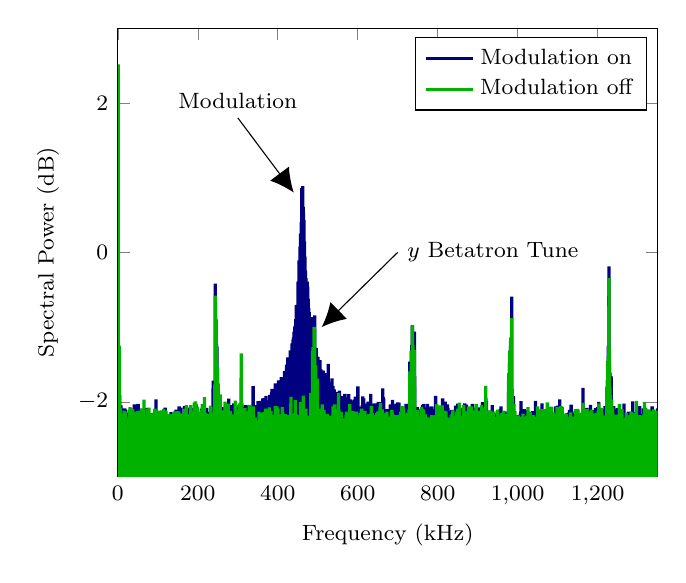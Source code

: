 ﻿% Recommended preamble:
\begin{tikzpicture}
%\pgfplotsset{every axis/.append style={
%                    label style={font=\huge},
%                    tick label style={font=\large}  
%                    }}

\begin{axis}[ylabel={Spectral Power (dB)},
ymin=-3,ymax=3,xlabel={Frequency (kHz)},xmax=1350,xmin=0,
xtick distance=200,
ytick distance=2,
axis background/.style={fill=white},
label style={font=\footnotesize},
tick  label style={font=\footnotesize},
legend style={font=\footnotesize}]
    
\addplot[no marks, color={blue!50!black}, very thick]
        coordinates {
(0.0,-22.191)
(0.675,1.896)
(1.351,-5.384)
(2.026,-1.456)
(2.701,-5.214)
(3.377,-1.285)
(4.052,-5.846)
(4.727,-1.904)
(5.403,-5.403)
(6.078,-2.079)
(6.753,-4.97)
(7.429,-2.049)
(8.104,-5.936)
(8.779,-2.156)
(9.455,-6.057)
(10.13,-2.289)
(10.805,-6.079)
(11.481,-2.275)
(12.156,-6.321)
(12.831,-2.155)
(13.507,-6.436)
(14.182,-2.09)
(14.857,-5.301)
(15.533,-2.187)
(16.208,-5.995)
(16.883,-2.088)
(17.559,-5.13)
(18.234,-2.274)
(18.909,-6.203)
(19.585,-2.104)
(20.26,-6.113)
(20.935,-2.25)
(21.611,-5.654)
(22.286,-2.191)
(22.961,-6.821)
(23.637,-2.239)
(24.312,-5.42)
(24.987,-2.163)
(25.663,-6.301)
(26.338,-2.146)
(27.014,-5.647)
(27.689,-2.271)
(28.364,-5.869)
(29.04,-2.353)
(29.715,-5.673)
(30.39,-2.252)
(31.066,-6.112)
(31.741,-2.087)
(32.416,-5.723)
(33.092,-2.28)
(33.767,-5.883)
(34.442,-2.208)
(35.118,-6.513)
(35.793,-2.118)
(36.468,-5.886)
(37.144,-2.243)
(37.819,-5.768)
(38.494,-2.279)
(39.17,-5.96)
(39.845,-2.236)
(40.52,-5.424)
(41.196,-2.033)
(41.871,-5.769)
(42.546,-2.058)
(43.222,-5.863)
(43.897,-2.132)
(44.572,-6.175)
(45.248,-2.335)
(45.923,-6.014)
(46.598,-2.25)
(47.274,-5.939)
(47.949,-2.199)
(48.624,-6.699)
(49.3,-2.319)
(49.975,-6.065)
(50.65,-2.027)
(51.326,-5.385)
(52.001,-2.255)
(52.676,-5.638)
(53.352,-2.127)
(54.027,-6.205)
(54.702,-2.182)
(55.378,-5.992)
(56.053,-2.23)
(56.728,-5.715)
(57.404,-2.092)
(58.079,-5.709)
(58.754,-2.12)
(59.43,-5.803)
(60.105,-2.238)
(60.78,-6.46)
(61.456,-2.206)
(62.131,-6.201)
(62.806,-2.117)
(63.482,-6.208)
(64.157,-2.202)
(64.832,-5.648)
(65.508,-2.193)
(66.183,-6.364)
(66.858,-2.261)
(67.534,-6.53)
(68.209,-2.218)
(68.884,-5.373)
(69.56,-2.297)
(70.235,-5.348)
(70.91,-2.083)
(71.586,-5.962)
(72.261,-2.142)
(72.936,-6.056)
(73.612,-2.234)
(74.287,-5.814)
(74.962,-2.287)
(75.638,-5.71)
(76.313,-2.177)
(76.988,-6.141)
(77.664,-2.236)
(78.339,-5.772)
(79.015,-2.21)
(79.69,-5.37)
(80.365,-2.333)
(81.041,-6.463)
(81.716,-2.168)
(82.391,-6.769)
(83.067,-2.275)
(83.742,-5.445)
(84.417,-2.202)
(85.093,-6.104)
(85.768,-2.189)
(86.443,-6.009)
(87.119,-2.242)
(87.794,-5.94)
(88.469,-2.31)
(89.145,-6.498)
(89.82,-2.176)
(90.495,-6.002)
(91.171,-2.254)
(91.846,-6.139)
(92.521,-2.279)
(93.197,-6.171)
(93.872,-2.183)
(94.547,-5.612)
(95.223,-1.969)
(95.898,-5.488)
(96.573,-2.318)
(97.249,-6.208)
(97.924,-2.143)
(98.599,-6.591)
(99.275,-2.162)
(99.95,-6.063)
(100.625,-2.168)
(101.301,-5.801)
(101.976,-2.254)
(102.651,-5.579)
(103.327,-2.159)
(104.002,-5.716)
(104.677,-2.253)
(105.353,-6.331)
(106.028,-2.279)
(106.703,-5.709)
(107.379,-2.18)
(108.054,-6.256)
(108.729,-2.251)
(109.405,-5.286)
(110.08,-2.204)
(110.755,-6.852)
(111.431,-2.234)
(112.106,-6.329)
(112.781,-2.249)
(113.457,-5.365)
(114.132,-2.135)
(114.807,-5.421)
(115.483,-2.278)
(116.158,-5.773)
(116.833,-2.243)
(117.509,-5.957)
(118.184,-2.078)
(118.859,-7.554)
(119.535,-2.124)
(120.21,-5.643)
(120.885,-2.261)
(121.561,-6.197)
(122.236,-2.267)
(122.911,-5.869)
(123.587,-2.298)
(124.262,-5.499)
(124.937,-2.247)
(125.613,-6.013)
(126.288,-2.252)
(126.963,-5.596)
(127.639,-2.234)
(128.314,-6.218)
(128.989,-2.25)
(129.665,-7.41)
(130.34,-2.287)
(131.016,-6.769)
(131.691,-2.207)
(132.366,-5.728)
(133.042,-2.137)
(133.717,-6.526)
(134.392,-2.186)
(135.068,-5.442)
(135.743,-2.271)
(136.418,-7.197)
(137.094,-2.259)
(137.769,-6.438)
(138.444,-2.295)
(139.12,-5.505)
(139.795,-2.165)
(140.47,-5.71)
(141.146,-2.214)
(141.821,-5.193)
(142.496,-2.132)
(143.172,-6.144)
(143.847,-2.183)
(144.522,-5.321)
(145.198,-2.106)
(145.873,-6.062)
(146.548,-2.172)
(147.224,-5.561)
(147.899,-2.124)
(148.574,-6.264)
(149.25,-2.224)
(149.925,-6.606)
(150.6,-2.25)
(151.276,-6.262)
(151.951,-2.151)
(152.626,-5.435)
(153.302,-2.061)
(153.977,-5.248)
(154.652,-2.224)
(155.328,-5.923)
(156.003,-2.234)
(156.678,-6.199)
(157.354,-2.077)
(158.029,-5.927)
(158.704,-2.182)
(159.38,-6.3)
(160.055,-2.264)
(160.73,-6.033)
(161.406,-2.243)
(162.081,-6.125)
(162.756,-2.224)
(163.432,-5.628)
(164.107,-2.16)
(164.782,-6.167)
(165.458,-2.245)
(166.133,-5.803)
(166.808,-2.058)
(167.484,-5.096)
(168.159,-2.247)
(168.834,-5.081)
(169.51,-2.183)
(170.185,-5.451)
(170.86,-2.305)
(171.536,-5.14)
(172.211,-2.225)
(172.886,-5.907)
(173.562,-2.232)
(174.237,-5.175)
(174.912,-2.079)
(175.588,-5.55)
(176.263,-2.124)
(176.938,-6.954)
(177.614,-2.142)
(178.289,-6.375)
(178.964,-2.232)
(179.64,-7.401)
(180.315,-2.314)
(180.99,-5.908)
(181.666,-2.306)
(182.341,-6.32)
(183.017,-2.121)
(183.692,-6.501)
(184.367,-2.23)
(185.043,-6.095)
(185.718,-2.206)
(186.393,-6.033)
(187.069,-2.208)
(187.744,-6.621)
(188.419,-2.086)
(189.095,-5.665)
(189.77,-2.129)
(190.445,-5.446)
(191.121,-2.176)
(191.796,-6.226)
(192.471,-2.14)
(193.147,-6.441)
(193.822,-2.175)
(194.497,-5.567)
(195.173,-2.028)
(195.848,-5.39)
(196.523,-2.062)
(197.199,-6.142)
(197.874,-2.123)
(198.549,-5.39)
(199.225,-2.158)
(199.9,-6.849)
(200.575,-2.136)
(201.251,-5.414)
(201.926,-2.204)
(202.601,-6.622)
(203.277,-2.192)
(203.952,-5.396)
(204.627,-2.321)
(205.303,-6.638)
(205.978,-2.189)
(206.653,-6.127)
(207.329,-2.186)
(208.004,-6.231)
(208.679,-2.254)
(209.355,-6.055)
(210.03,-2.095)
(210.705,-6.497)
(211.381,-2.081)
(212.056,-6.296)
(212.731,-2.279)
(213.407,-5.454)
(214.082,-2.209)
(214.757,-6.585)
(215.433,-2.28)
(216.108,-5.44)
(216.783,-2.257)
(217.459,-5.802)
(218.134,-2.13)
(218.809,-5.466)
(219.485,-2.103)
(220.16,-5.432)
(220.835,-2.226)
(221.511,-4.94)
(222.186,-2.082)
(222.861,-6.733)
(223.537,-2.235)
(224.212,-5.713)
(224.887,-2.217)
(225.563,-5.428)
(226.238,-2.135)
(226.913,-6.051)
(227.589,-2.148)
(228.264,-5.533)
(228.939,-2.168)
(229.615,-6.208)
(230.29,-2.17)
(230.965,-7.026)
(231.641,-2.142)
(232.316,-6.235)
(232.991,-2.222)
(233.667,-6.097)
(234.342,-2.154)
(235.018,-5.11)
(235.693,-2.191)
(236.368,-5.417)
(237.044,-2.071)
(237.719,-5.542)
(238.394,-1.717)
(239.07,-5.689)
(239.745,-2.167)
(240.42,-5.214)
(241.096,-2.281)
(241.771,-5.579)
(242.446,-1.872)
(243.122,-5.915)
(243.797,-0.419)
(244.472,-5.98)
(245.148,-0.898)
(245.823,-5.77)
(246.498,-1.229)
(247.174,-5.75)
(247.849,-1.262)
(248.524,-6.66)
(249.2,-1.564)
(249.875,-5.589)
(250.55,-1.756)
(251.226,-5.966)
(251.901,-2.054)
(252.576,-6.567)
(253.252,-1.989)
(253.927,-5.914)
(254.602,-2.087)
(255.278,-5.572)
(255.953,-2.004)
(256.628,-6.454)
(257.304,-2.296)
(257.979,-6.052)
(258.654,-2.234)
(259.33,-5.785)
(260.005,-2.166)
(260.68,-5.343)
(261.356,-2.073)
(262.031,-6.084)
(262.706,-2.137)
(263.382,-6.662)
(264.057,-2.264)
(264.732,-5.446)
(265.408,-2.202)
(266.083,-5.719)
(266.758,-2.079)
(267.434,-6.171)
(268.109,-2.103)
(268.784,-5.23)
(269.46,-2.161)
(270.135,-6.321)
(270.81,-2.024)
(271.486,-5.515)
(272.161,-2.149)
(272.836,-6.382)
(273.512,-2.199)
(274.187,-6.219)
(274.862,-2.301)
(275.538,-5.387)
(276.213,-2.181)
(276.888,-6.17)
(277.564,-1.957)
(278.239,-6.264)
(278.914,-2.133)
(279.59,-5.484)
(280.265,-2.094)
(280.94,-5.946)
(281.616,-2.276)
(282.291,-5.259)
(282.966,-2.046)
(283.642,-5.514)
(284.317,-2.189)
(284.992,-6.372)
(285.668,-2.144)
(286.343,-6.496)
(287.019,-2.235)
(287.694,-6.755)
(288.369,-2.21)
(289.045,-5.31)
(289.72,-2.021)
(290.395,-6.234)
(291.071,-2.236)
(291.746,-5.324)
(292.421,-2.281)
(293.097,-6.672)
(293.772,-2.205)
(294.447,-5.936)
(295.123,-2.042)
(295.798,-5.767)
(296.473,-2.074)
(297.149,-6.005)
(297.824,-2.311)
(298.499,-5.582)
(299.175,-2.187)
(299.85,-5.42)
(300.525,-2.138)
(301.201,-5.463)
(301.876,-2.075)
(302.551,-5.084)
(303.227,-2.128)
(303.902,-5.357)
(304.577,-2.102)
(305.253,-6.747)
(305.928,-2.245)
(306.603,-5.581)
(307.279,-2.067)
(307.954,-5.266)
(308.629,-1.683)
(309.305,-6.069)
(309.98,-2.011)
(310.655,-6.297)
(311.331,-2.126)
(312.006,-5.917)
(312.681,-2.153)
(313.357,-6.601)
(314.032,-2.193)
(314.707,-5.748)
(315.383,-2.073)
(316.058,-5.642)
(316.733,-2.155)
(317.409,-5.775)
(318.084,-2.084)
(318.759,-6.104)
(319.435,-2.046)
(320.11,-5.217)
(320.785,-2.152)
(321.461,-5.487)
(322.136,-2.226)
(322.811,-7.482)
(323.487,-2.086)
(324.162,-5.262)
(324.837,-2.195)
(325.513,-6.185)
(326.188,-2.049)
(326.863,-5.952)
(327.539,-2.109)
(328.214,-5.982)
(328.889,-2.057)
(329.565,-5.694)
(330.24,-2.253)
(330.915,-6.152)
(331.591,-2.136)
(332.266,-8.089)
(332.941,-2.13)
(333.617,-5.694)
(334.292,-2.103)
(334.967,-5.688)
(335.643,-2.101)
(336.318,-5.021)
(336.993,-2.238)
(337.669,-6.114)
(338.344,-1.791)
(339.02,-5.106)
(339.695,-2.042)
(340.37,-6.932)
(341.046,-2.213)
(341.721,-5.709)
(342.396,-2.102)
(343.072,-6.049)
(343.747,-2.053)
(344.422,-6.197)
(345.098,-2.199)
(345.773,-6.047)
(346.448,-2.043)
(347.124,-5.544)
(347.799,-2.142)
(348.474,-6.168)
(349.15,-2.12)
(349.825,-5.491)
(350.5,-1.99)
(351.176,-5.202)
(351.851,-2.128)
(352.526,-5.172)
(353.202,-2.105)
(353.877,-5.52)
(354.552,-2.012)
(355.228,-5.52)
(355.903,-2.2)
(356.578,-6.158)
(357.254,-1.988)
(357.929,-5.664)
(358.604,-2.012)
(359.28,-5.928)
(359.955,-2.092)
(360.63,-5.256)
(361.306,-2.111)
(361.981,-4.851)
(362.656,-1.953)
(363.332,-5.8)
(364.007,-2.108)
(364.682,-5.558)
(365.358,-2.019)
(366.033,-6.715)
(366.708,-1.949)
(367.384,-5.284)
(368.059,-1.985)
(368.734,-5.877)
(369.41,-1.957)
(370.085,-5.798)
(370.76,-1.921)
(371.436,-5.562)
(372.111,-2.126)
(372.786,-6.167)
(373.462,-2.026)
(374.137,-5.957)
(374.812,-2.001)
(375.488,-5.674)
(376.163,-1.98)
(376.838,-5.796)
(377.514,-2.138)
(378.189,-7.621)
(378.864,-2.084)
(379.54,-5.2)
(380.215,-1.909)
(380.89,-5.719)
(381.566,-1.992)
(382.241,-5.31)
(382.916,-1.987)
(383.592,-5.269)
(384.267,-1.873)
(384.942,-5.82)
(385.618,-1.827)
(386.293,-5.395)
(386.968,-2.048)
(387.644,-6.576)
(388.319,-1.904)
(388.994,-5.442)
(389.67,-2.019)
(390.345,-6.662)
(391.021,-2.018)
(391.696,-6.656)
(392.371,-1.829)
(393.047,-6.408)
(393.722,-1.755)
(394.397,-5.292)
(395.073,-1.819)
(395.748,-5.376)
(396.423,-1.795)
(397.099,-5.04)
(397.774,-1.956)
(398.449,-6.345)
(399.125,-1.92)
(399.8,-5.145)
(400.475,-1.817)
(401.151,-5.43)
(401.826,-1.714)
(402.501,-6.168)
(403.177,-1.773)
(403.852,-5.947)
(404.527,-1.854)
(405.203,-5.077)
(405.878,-1.764)
(406.553,-6.174)
(407.229,-1.747)
(407.904,-6.055)
(408.579,-1.671)
(409.255,-4.489)
(409.93,-1.881)
(410.605,-4.693)
(411.281,-1.765)
(411.956,-4.93)
(412.631,-1.709)
(413.307,-5.192)
(413.982,-1.758)
(414.657,-6.272)
(415.333,-1.72)
(416.008,-4.957)
(416.683,-1.588)
(417.359,-5.184)
(418.034,-1.701)
(418.709,-4.711)
(419.385,-1.586)
(420.06,-5.727)
(420.735,-1.604)
(421.411,-5.238)
(422.086,-1.503)
(422.761,-5.283)
(423.437,-1.591)
(424.112,-4.428)
(424.787,-1.406)
(425.463,-4.605)
(426.138,-1.491)
(426.813,-5.369)
(427.489,-1.535)
(428.164,-4.932)
(428.839,-1.406)
(429.515,-4.318)
(430.19,-1.458)
(430.865,-5.105)
(431.541,-1.312)
(432.216,-4.855)
(432.891,-1.337)
(433.567,-4.233)
(434.242,-1.315)
(434.917,-4.623)
(435.593,-1.219)
(436.268,-4.119)
(436.943,-1.219)
(437.619,-4.992)
(438.294,-1.169)
(438.969,-5.024)
(439.645,-1.136)
(440.32,-4.086)
(440.995,-1.061)
(441.671,-5.073)
(442.346,-0.999)
(443.022,-4.706)
(443.697,-0.977)
(444.372,-4.256)
(445.048,-0.894)
(445.723,-4.186)
(446.398,-0.706)
(447.074,-3.794)
(447.749,-0.717)
(448.424,-4.429)
(449.1,-0.704)
(449.775,-3.815)
(450.45,-0.395)
(451.126,-3.325)
(451.801,-0.387)
(452.476,-3.635)
(453.152,-0.109)
(453.827,-3.7)
(454.502,-0.216)
(455.178,-3.145)
(455.853,0.077)
(456.528,-3.282)
(457.204,0.252)
(457.879,-2.484)
(458.554,0.403)
(459.23,-2.2)
(459.905,0.861)
(460.58,-2.479)
(461.256,0.856)
(461.931,-2.788)
(462.606,0.888)
(463.282,-3.182)
(463.957,0.608)
(464.632,-3.501)
(465.308,0.432)
(465.983,-4.269)
(466.658,0.147)
(467.334,-4.17)
(468.009,-0.058)
(468.684,-3.23)
(469.36,-0.243)
(470.035,-3.661)
(470.71,-0.346)
(471.386,-3.523)
(472.061,-0.477)
(472.736,-3.464)
(473.412,-0.392)
(474.087,-4.239)
(474.762,-0.457)
(475.438,-3.989)
(476.113,-0.621)
(476.788,-4.806)
(477.464,-0.745)
(478.139,-3.858)
(478.814,-0.799)
(479.49,-3.935)
(480.165,-0.933)
(480.84,-4.265)
(481.516,-1.101)
(482.191,-5.041)
(482.866,-1.123)
(483.542,-4.226)
(484.217,-0.866)
(484.892,-4.85)
(485.568,-1.094)
(486.243,-5.639)
(486.918,-1.063)
(487.594,-5.043)
(488.269,-1.198)
(488.944,-5.22)
(489.62,-1.219)
(490.295,-4.896)
(490.97,-1.051)
(491.646,-4.804)
(492.321,-0.844)
(492.996,-4.78)
(493.672,-1.369)
(494.347,-5.814)
(495.023,-1.413)
(495.698,-4.907)
(496.373,-1.277)
(497.049,-5.301)
(497.724,-1.43)
(498.399,-4.869)
(499.075,-1.395)
(499.75,-4.432)
(500.425,-1.402)
(501.101,-4.522)
(501.776,-1.575)
(502.451,-5.742)
(503.127,-1.558)
(503.802,-5.825)
(504.477,-1.532)
(505.153,-6.387)
(505.828,-1.441)
(506.503,-5.964)
(507.179,-1.563)
(507.854,-4.634)
(508.529,-1.666)
(509.205,-5.192)
(509.88,-1.581)
(510.555,-5.689)
(511.231,-1.615)
(511.906,-5.27)
(512.581,-1.691)
(513.257,-5.153)
(513.932,-1.582)
(514.607,-5.648)
(515.283,-1.709)
(515.958,-5.766)
(516.633,-1.72)
(517.309,-5.396)
(517.984,-1.617)
(518.659,-5.32)
(519.335,-1.733)
(520.01,-5.735)
(520.685,-1.78)
(521.361,-4.96)
(522.036,-1.782)
(522.711,-5.156)
(523.387,-1.774)
(524.062,-5.548)
(524.737,-1.825)
(525.413,-7.566)
(526.088,-1.491)
(526.763,-5.785)
(527.439,-1.799)
(528.114,-5.272)
(528.789,-1.753)
(529.465,-5.046)
(530.14,-1.733)
(530.815,-4.941)
(531.491,-1.793)
(532.166,-5.039)
(532.841,-1.866)
(533.517,-6.263)
(534.192,-1.862)
(534.867,-5.974)
(535.543,-1.686)
(536.218,-4.932)
(536.893,-1.83)
(537.569,-5.197)
(538.244,-1.791)
(538.919,-6.087)
(539.595,-1.919)
(540.27,-5.373)
(540.945,-1.835)
(541.621,-4.936)
(542.296,-1.91)
(542.971,-5.609)
(543.647,-1.9)
(544.322,-5.195)
(544.997,-1.912)
(545.673,-5.314)
(546.348,-1.927)
(547.024,-5.955)
(547.699,-1.919)
(548.374,-6.327)
(549.05,-1.866)
(549.725,-5.177)
(550.4,-2.034)
(551.076,-5.468)
(551.751,-1.895)
(552.426,-4.784)
(553.102,-1.959)
(553.777,-6.703)
(554.452,-1.849)
(555.128,-5.455)
(555.803,-1.922)
(556.478,-5.49)
(557.154,-1.958)
(557.829,-5.865)
(558.504,-1.928)
(559.18,-5.366)
(559.855,-1.957)
(560.53,-5.555)
(561.206,-1.924)
(561.881,-6.199)
(562.556,-2.016)
(563.232,-5.788)
(563.907,-1.98)
(564.582,-5.346)
(565.258,-1.969)
(565.933,-5.568)
(566.608,-1.981)
(567.284,-6.263)
(567.959,-1.894)
(568.634,-6.036)
(569.31,-2.094)
(569.985,-5.214)
(570.66,-1.942)
(571.336,-5.928)
(572.011,-1.982)
(572.686,-5.454)
(573.362,-1.943)
(574.037,-5.647)
(574.712,-2.009)
(575.388,-5.538)
(576.063,-2.047)
(576.738,-4.846)
(577.414,-1.898)
(578.089,-5.47)
(578.764,-2.079)
(579.44,-6.397)
(580.115,-2.004)
(580.79,-5.648)
(581.466,-1.967)
(582.141,-5.164)
(582.816,-1.987)
(583.492,-5.387)
(584.167,-2.06)
(584.842,-6.795)
(585.518,-2.024)
(586.193,-5.306)
(586.868,-2.162)
(587.544,-5.371)
(588.219,-2.203)
(588.894,-5.72)
(589.57,-2.007)
(590.245,-4.906)
(590.92,-1.972)
(591.596,-5.821)
(592.271,-2.175)
(592.946,-5.874)
(593.622,-1.931)
(594.297,-5.783)
(594.972,-2.107)
(595.648,-6.087)
(596.323,-1.951)
(596.998,-5.666)
(597.674,-2.017)
(598.349,-5.57)
(599.025,-2.132)
(599.7,-7.995)
(600.375,-1.795)
(601.051,-5.374)
(601.726,-2.089)
(602.401,-5.041)
(603.077,-2.104)
(603.752,-5.891)
(604.427,-2.111)
(605.103,-5.035)
(605.778,-2.127)
(606.453,-6.151)
(607.129,-2.066)
(607.804,-5.225)
(608.479,-2.113)
(609.155,-5.429)
(609.83,-2.178)
(610.505,-5.869)
(611.181,-2.046)
(611.856,-5.545)
(612.531,-1.926)
(613.207,-4.965)
(613.882,-2.045)
(614.557,-6.911)
(615.233,-1.955)
(615.908,-5.804)
(616.583,-2.025)
(617.259,-6.056)
(617.934,-2.029)
(618.609,-8.225)
(619.285,-2.146)
(619.96,-5.152)
(620.635,-2.101)
(621.311,-5.461)
(621.986,-2.106)
(622.661,-5.342)
(623.337,-2.141)
(624.012,-5.862)
(624.687,-2.067)
(625.363,-5.258)
(626.038,-1.999)
(626.713,-6.128)
(627.389,-2.066)
(628.064,-5.936)
(628.739,-2.001)
(629.415,-5.703)
(630.09,-2.106)
(630.765,-5.762)
(631.441,-2.027)
(632.116,-6.112)
(632.791,-1.894)
(633.467,-5.189)
(634.142,-2.045)
(634.817,-6.13)
(635.493,-2.05)
(636.168,-6.393)
(636.843,-2.158)
(637.519,-7.059)
(638.194,-2.03)
(638.869,-5.279)
(639.545,-2.083)
(640.22,-6.061)
(640.895,-2.079)
(641.571,-7.215)
(642.246,-2.022)
(642.921,-5.618)
(643.597,-2.206)
(644.272,-5.836)
(644.947,-2.137)
(645.623,-5.98)
(646.298,-2.197)
(646.973,-5.985)
(647.649,-2.111)
(648.324,-6.223)
(648.999,-2.147)
(649.675,-5.419)
(650.35,-2.106)
(651.026,-5.485)
(651.701,-2.0)
(652.376,-5.737)
(653.052,-2.12)
(653.727,-5.34)
(654.402,-2.124)
(655.078,-5.602)
(655.753,-2.17)
(656.428,-5.284)
(657.104,-2.006)
(657.779,-6.083)
(658.454,-2.208)
(659.13,-5.651)
(659.805,-2.058)
(660.48,-5.644)
(661.156,-2.18)
(661.831,-6.065)
(662.506,-1.819)
(663.182,-5.747)
(663.857,-1.936)
(664.532,-5.613)
(665.208,-1.955)
(665.883,-5.114)
(666.558,-2.098)
(667.234,-7.341)
(667.909,-2.097)
(668.584,-5.656)
(669.26,-2.255)
(669.935,-5.901)
(670.61,-2.209)
(671.286,-5.349)
(671.961,-2.145)
(672.636,-5.437)
(673.312,-2.136)
(673.987,-5.942)
(674.662,-2.174)
(675.338,-5.678)
(676.013,-2.097)
(676.688,-5.413)
(677.364,-2.125)
(678.039,-6.552)
(678.714,-2.138)
(679.39,-5.199)
(680.065,-2.244)
(680.74,-7.143)
(681.416,-2.037)
(682.091,-5.643)
(682.766,-2.033)
(683.442,-5.596)
(684.117,-2.033)
(684.792,-6.727)
(685.468,-2.222)
(686.143,-5.602)
(686.818,-1.974)
(687.494,-5.911)
(688.169,-2.07)
(688.844,-5.816)
(689.52,-2.177)
(690.195,-5.664)
(690.87,-2.17)
(691.546,-6.92)
(692.221,-2.269)
(692.896,-5.276)
(693.572,-2.039)
(694.247,-6.606)
(694.922,-2.075)
(695.598,-6.116)
(696.273,-2.025)
(696.948,-6.885)
(697.624,-2.14)
(698.299,-6.697)
(698.974,-2.198)
(699.65,-5.559)
(700.325,-2.009)
(701.001,-7.513)
(701.676,-2.125)
(702.351,-5.929)
(703.027,-2.011)
(703.702,-6.739)
(704.377,-2.15)
(705.053,-5.318)
(705.728,-2.228)
(706.403,-6.585)
(707.079,-2.129)
(707.754,-5.943)
(708.429,-2.324)
(709.105,-5.884)
(709.78,-2.235)
(710.455,-5.779)
(711.131,-2.184)
(711.806,-5.924)
(712.481,-2.223)
(713.157,-5.773)
(713.832,-2.267)
(714.507,-5.658)
(715.183,-2.141)
(715.858,-5.588)
(716.533,-2.172)
(717.209,-7.013)
(717.884,-2.202)
(718.559,-5.972)
(719.235,-2.135)
(719.91,-5.808)
(720.585,-2.029)
(721.261,-6.532)
(721.936,-2.174)
(722.611,-6.716)
(723.287,-2.127)
(723.962,-6.526)
(724.637,-2.035)
(725.313,-5.992)
(725.988,-2.165)
(726.663,-5.273)
(727.339,-2.204)
(728.014,-5.279)
(728.689,-2.179)
(729.365,-5.294)
(730.04,-1.462)
(730.715,-5.298)
(731.391,-2.135)
(732.066,-5.228)
(732.741,-1.811)
(733.417,-6.311)
(734.092,-1.319)
(734.767,-5.454)
(735.443,-1.237)
(736.118,-5.997)
(736.793,-0.978)
(737.469,-5.549)
(738.144,-1.178)
(738.819,-5.407)
(739.495,-1.46)
(740.17,-5.633)
(740.845,-1.71)
(741.521,-5.995)
(742.196,-1.06)
(742.871,-6.101)
(743.547,-2.119)
(744.222,-5.711)
(744.897,-2.31)
(745.573,-8.105)
(746.248,-2.15)
(746.923,-6.7)
(747.599,-2.097)
(748.274,-5.766)
(748.949,-2.072)
(749.625,-6.297)
(750.3,-2.127)
(750.975,-6.071)
(751.651,-2.156)
(752.326,-4.981)
(753.002,-2.15)
(753.677,-5.245)
(754.352,-2.2)
(755.028,-5.333)
(755.703,-2.262)
(756.378,-5.371)
(757.054,-2.147)
(757.729,-6.089)
(758.404,-2.094)
(759.08,-5.942)
(759.755,-2.163)
(760.43,-5.213)
(761.106,-2.208)
(761.781,-7.029)
(762.456,-2.04)
(763.132,-5.676)
(763.807,-2.331)
(764.482,-5.963)
(765.158,-2.029)
(765.833,-5.468)
(766.508,-2.158)
(767.184,-5.84)
(767.859,-2.214)
(768.534,-5.558)
(769.21,-2.076)
(769.885,-5.301)
(770.56,-2.125)
(771.236,-5.719)
(771.911,-2.212)
(772.586,-5.443)
(773.262,-2.077)
(773.937,-5.951)
(774.612,-2.028)
(775.288,-8.069)
(775.963,-2.28)
(776.638,-6.483)
(777.314,-2.149)
(777.989,-6.06)
(778.664,-2.14)
(779.34,-5.588)
(780.015,-2.075)
(780.69,-5.503)
(781.366,-2.115)
(782.041,-5.528)
(782.716,-2.088)
(783.392,-6.247)
(784.067,-2.061)
(784.742,-6.393)
(785.418,-2.097)
(786.093,-5.715)
(786.768,-2.164)
(787.444,-6.542)
(788.119,-2.216)
(788.794,-5.704)
(789.47,-2.194)
(790.145,-5.647)
(790.82,-2.254)
(791.496,-6.641)
(792.171,-2.2)
(792.846,-5.842)
(793.522,-2.065)
(794.197,-6.213)
(794.872,-1.922)
(795.548,-5.287)
(796.223,-2.042)
(796.898,-5.513)
(797.574,-2.187)
(798.249,-6.35)
(798.924,-2.051)
(799.6,-6.066)
(800.275,-2.213)
(800.95,-6.638)
(801.626,-2.195)
(802.301,-8.547)
(802.976,-2.198)
(803.652,-6.086)
(804.327,-2.127)
(805.003,-5.346)
(805.678,-2.282)
(806.353,-6.741)
(807.029,-2.114)
(807.704,-6.723)
(808.379,-2.217)
(809.055,-7.227)
(809.73,-2.141)
(810.405,-5.568)
(811.081,-2.285)
(811.756,-6.91)
(812.431,-1.954)
(813.107,-6.177)
(813.782,-2.249)
(814.457,-5.272)
(815.133,-2.311)
(815.808,-5.917)
(816.483,-2.237)
(817.159,-5.49)
(817.834,-2.148)
(818.509,-5.625)
(819.185,-1.997)
(819.86,-6.295)
(820.535,-2.214)
(821.211,-5.488)
(821.886,-2.111)
(822.561,-7.713)
(823.237,-2.041)
(823.912,-5.789)
(824.587,-2.035)
(825.263,-4.943)
(825.938,-2.083)
(826.613,-6.003)
(827.289,-2.156)
(827.964,-5.762)
(828.639,-2.12)
(829.315,-6.437)
(829.99,-2.295)
(830.665,-6.513)
(831.341,-2.256)
(832.016,-5.923)
(832.691,-2.207)
(833.367,-6.067)
(834.042,-2.176)
(834.717,-5.582)
(835.393,-2.109)
(836.068,-6.81)
(836.743,-2.255)
(837.419,-5.984)
(838.094,-2.208)
(838.769,-5.647)
(839.445,-2.243)
(840.12,-5.531)
(840.795,-2.244)
(841.471,-9.108)
(842.146,-2.257)
(842.821,-5.445)
(843.497,-2.254)
(844.172,-5.685)
(844.847,-2.051)
(845.523,-7.033)
(846.198,-2.183)
(846.873,-5.322)
(847.549,-2.084)
(848.224,-6.365)
(848.899,-2.297)
(849.575,-6.106)
(850.25,-2.026)
(850.925,-5.649)
(851.601,-2.093)
(852.276,-6.046)
(852.951,-2.096)
(853.627,-6.099)
(854.302,-2.062)
(854.977,-5.16)
(855.653,-2.201)
(856.328,-5.417)
(857.004,-2.249)
(857.679,-6.108)
(858.354,-2.161)
(859.03,-6.025)
(859.705,-2.089)
(860.38,-5.86)
(861.056,-2.261)
(861.731,-5.811)
(862.406,-2.198)
(863.082,-5.671)
(863.757,-2.084)
(864.432,-5.709)
(865.108,-2.268)
(865.783,-6.319)
(866.458,-2.324)
(867.134,-5.591)
(867.809,-2.021)
(868.484,-5.066)
(869.16,-2.258)
(869.835,-6.488)
(870.51,-2.139)
(871.186,-5.275)
(871.861,-2.038)
(872.536,-5.46)
(873.212,-2.182)
(873.887,-5.696)
(874.562,-2.206)
(875.238,-5.884)
(875.913,-2.182)
(876.588,-6.428)
(877.264,-2.214)
(877.939,-5.92)
(878.614,-2.124)
(879.29,-6.514)
(879.965,-2.246)
(880.64,-6.124)
(881.316,-2.118)
(881.991,-6.31)
(882.666,-2.261)
(883.342,-6.592)
(884.017,-2.172)
(884.692,-5.485)
(885.368,-2.173)
(886.043,-5.877)
(886.718,-2.027)
(887.394,-5.387)
(888.069,-2.172)
(888.744,-6.342)
(889.42,-2.079)
(890.095,-5.389)
(890.77,-2.248)
(891.446,-6.319)
(892.121,-2.173)
(892.796,-6.211)
(893.472,-2.165)
(894.147,-6.314)
(894.822,-2.132)
(895.498,-6.087)
(896.173,-2.151)
(896.848,-5.068)
(897.524,-2.181)
(898.199,-5.61)
(898.874,-2.219)
(899.55,-6.806)
(900.225,-2.236)
(900.9,-5.716)
(901.576,-2.129)
(902.251,-5.917)
(902.926,-2.235)
(903.602,-5.178)
(904.277,-2.074)
(904.952,-5.503)
(905.628,-2.251)
(906.303,-5.826)
(906.978,-2.267)
(907.654,-5.973)
(908.329,-2.313)
(909.005,-5.925)
(909.68,-2.253)
(910.355,-5.269)
(911.031,-2.24)
(911.706,-6.484)
(912.381,-2.004)
(913.057,-5.177)
(913.732,-2.249)
(914.407,-5.629)
(915.083,-2.266)
(915.758,-6.741)
(916.433,-2.142)
(917.109,-5.583)
(917.784,-2.198)
(918.459,-5.875)
(919.135,-2.182)
(919.81,-5.556)
(920.485,-1.956)
(921.161,-5.773)
(921.836,-1.991)
(922.511,-5.753)
(923.187,-2.185)
(923.862,-6.585)
(924.537,-2.223)
(925.213,-6.52)
(925.888,-2.202)
(926.563,-5.798)
(927.239,-2.26)
(927.914,-7.782)
(928.589,-2.235)
(929.265,-5.599)
(929.94,-2.117)
(930.615,-5.597)
(931.291,-2.128)
(931.966,-5.749)
(932.641,-2.144)
(933.317,-5.573)
(933.992,-2.218)
(934.667,-5.073)
(935.343,-2.302)
(936.018,-5.589)
(936.693,-2.046)
(937.369,-6.058)
(938.044,-2.195)
(938.719,-5.443)
(939.395,-2.15)
(940.07,-5.796)
(940.745,-2.169)
(941.421,-5.293)
(942.096,-2.228)
(942.771,-6.275)
(943.447,-2.202)
(944.122,-5.903)
(944.797,-2.192)
(945.473,-5.557)
(946.148,-2.291)
(946.823,-5.558)
(947.499,-2.249)
(948.174,-6.074)
(948.849,-2.125)
(949.525,-5.599)
(950.2,-2.279)
(950.875,-5.788)
(951.551,-2.141)
(952.226,-5.931)
(952.901,-2.278)
(953.577,-5.036)
(954.252,-2.275)
(954.927,-5.777)
(955.603,-2.236)
(956.278,-5.698)
(956.953,-2.095)
(957.629,-6.215)
(958.304,-2.062)
(958.979,-5.842)
(959.655,-2.196)
(960.33,-5.417)
(961.006,-2.144)
(961.681,-6.368)
(962.356,-2.213)
(963.032,-5.686)
(963.707,-2.299)
(964.382,-5.27)
(965.058,-2.132)
(965.733,-5.592)
(966.408,-2.242)
(967.084,-5.986)
(967.759,-2.127)
(968.434,-6.508)
(969.11,-2.148)
(969.785,-6.367)
(970.46,-2.244)
(971.136,-5.714)
(971.811,-2.248)
(972.486,-6.559)
(973.162,-2.153)
(973.837,-6.265)
(974.512,-2.232)
(975.188,-6.849)
(975.863,-2.243)
(976.538,-5.73)
(977.214,-1.867)
(977.889,-5.954)
(978.564,-1.616)
(979.24,-7.021)
(979.915,-1.485)
(980.59,-6.983)
(981.266,-1.314)
(981.941,-7.28)
(982.616,-1.193)
(983.292,-5.815)
(983.967,-1.295)
(984.642,-6.26)
(985.318,-0.594)
(985.993,-5.787)
(986.668,-2.09)
(987.344,-6.099)
(988.019,-2.271)
(988.694,-5.368)
(989.37,-1.924)
(990.045,-5.822)
(990.72,-2.142)
(991.396,-5.959)
(992.071,-2.239)
(992.746,-6.45)
(993.422,-2.261)
(994.097,-6.723)
(994.772,-2.18)
(995.448,-5.431)
(996.123,-2.212)
(996.798,-5.405)
(997.474,-2.227)
(998.149,-6.036)
(998.824,-2.218)
(999.5,-5.568)
(1000.175,-2.179)
(1000.85,-5.941)
(1001.526,-2.265)
(1002.201,-5.832)
(1002.876,-2.292)
(1003.552,-6.925)
(1004.227,-2.231)
(1004.902,-5.282)
(1005.578,-2.208)
(1006.253,-5.603)
(1006.928,-2.159)
(1007.604,-5.319)
(1008.279,-1.992)
(1008.954,-6.57)
(1009.63,-2.21)
(1010.305,-5.812)
(1010.98,-2.237)
(1011.656,-6.064)
(1012.331,-2.212)
(1013.007,-4.823)
(1013.682,-2.177)
(1014.357,-5.95)
(1015.033,-2.262)
(1015.708,-5.729)
(1016.383,-2.099)
(1017.059,-5.21)
(1017.734,-2.243)
(1018.409,-6.022)
(1019.085,-2.11)
(1019.76,-6.29)
(1020.435,-2.243)
(1021.111,-5.731)
(1021.786,-2.215)
(1022.461,-5.907)
(1023.137,-2.199)
(1023.812,-6.146)
(1024.487,-2.287)
(1025.163,-5.733)
(1025.838,-2.17)
(1026.513,-6.32)
(1027.189,-2.156)
(1027.864,-5.485)
(1028.539,-2.131)
(1029.215,-5.987)
(1029.89,-2.322)
(1030.565,-5.444)
(1031.241,-2.174)
(1031.916,-6.052)
(1032.591,-2.185)
(1033.267,-6.202)
(1033.942,-2.265)
(1034.617,-5.546)
(1035.293,-2.292)
(1035.968,-5.231)
(1036.643,-2.224)
(1037.319,-5.835)
(1037.994,-2.124)
(1038.669,-6.468)
(1039.345,-2.194)
(1040.02,-6.122)
(1040.695,-2.204)
(1041.371,-6.148)
(1042.046,-2.292)
(1042.721,-5.497)
(1043.397,-2.286)
(1044.072,-6.078)
(1044.747,-1.988)
(1045.423,-5.405)
(1046.098,-2.276)
(1046.773,-6.323)
(1047.449,-2.192)
(1048.124,-5.3)
(1048.799,-2.33)
(1049.475,-6.842)
(1050.15,-2.224)
(1050.825,-5.157)
(1051.501,-2.253)
(1052.176,-5.933)
(1052.851,-2.162)
(1053.527,-7.19)
(1054.202,-2.249)
(1054.877,-6.097)
(1055.553,-2.202)
(1056.228,-5.559)
(1056.903,-2.127)
(1057.579,-5.367)
(1058.254,-2.239)
(1058.929,-5.607)
(1059.605,-2.238)
(1060.28,-5.55)
(1060.955,-2.021)
(1061.631,-5.674)
(1062.306,-2.16)
(1062.981,-5.299)
(1063.657,-2.137)
(1064.332,-5.961)
(1065.008,-2.248)
(1065.683,-5.89)
(1066.358,-2.167)
(1067.034,-5.864)
(1067.709,-2.152)
(1068.384,-5.374)
(1069.06,-2.26)
(1069.735,-5.576)
(1070.41,-2.14)
(1071.086,-7.119)
(1071.761,-2.16)
(1072.436,-6.193)
(1073.112,-2.201)
(1073.787,-6.878)
(1074.462,-2.163)
(1075.138,-6.408)
(1075.813,-2.197)
(1076.488,-5.145)
(1077.164,-2.171)
(1077.839,-5.75)
(1078.514,-2.291)
(1079.19,-5.676)
(1079.865,-2.253)
(1080.54,-5.494)
(1081.216,-2.203)
(1081.891,-7.216)
(1082.566,-2.234)
(1083.242,-6.017)
(1083.917,-2.269)
(1084.592,-5.979)
(1085.268,-2.162)
(1085.943,-5.69)
(1086.618,-2.148)
(1087.294,-5.412)
(1087.969,-2.227)
(1088.644,-5.792)
(1089.32,-2.154)
(1089.995,-5.941)
(1090.67,-2.217)
(1091.346,-5.612)
(1092.021,-2.263)
(1092.696,-5.272)
(1093.372,-2.184)
(1094.047,-6.41)
(1094.722,-2.063)
(1095.398,-5.726)
(1096.073,-2.078)
(1096.748,-6.624)
(1097.424,-2.216)
(1098.099,-6.814)
(1098.774,-2.23)
(1099.45,-6.295)
(1100.125,-2.051)
(1100.8,-5.939)
(1101.476,-2.275)
(1102.151,-5.52)
(1102.826,-2.128)
(1103.502,-6.224)
(1104.177,-2.18)
(1104.852,-5.83)
(1105.528,-1.967)
(1106.203,-5.735)
(1106.878,-2.088)
(1107.554,-6.071)
(1108.229,-2.254)
(1108.904,-5.922)
(1109.58,-2.148)
(1110.255,-5.393)
(1110.93,-2.067)
(1111.606,-5.818)
(1112.281,-2.261)
(1112.956,-6.128)
(1113.632,-2.198)
(1114.307,-6.059)
(1114.982,-2.228)
(1115.658,-5.874)
(1116.333,-2.293)
(1117.009,-6.184)
(1117.684,-2.243)
(1118.359,-5.435)
(1119.035,-2.219)
(1119.71,-5.579)
(1120.385,-2.233)
(1121.061,-5.735)
(1121.736,-2.156)
(1122.411,-6.452)
(1123.087,-2.246)
(1123.762,-5.615)
(1124.437,-2.282)
(1125.113,-5.887)
(1125.788,-2.225)
(1126.463,-5.968)
(1127.139,-2.145)
(1127.814,-5.34)
(1128.489,-2.292)
(1129.165,-5.565)
(1129.84,-2.108)
(1130.515,-5.655)
(1131.191,-2.156)
(1131.866,-5.792)
(1132.541,-2.123)
(1133.217,-5.776)
(1133.892,-2.037)
(1134.567,-6.632)
(1135.243,-2.289)
(1135.918,-8.779)
(1136.593,-2.246)
(1137.269,-5.752)
(1137.944,-2.164)
(1138.619,-6.206)
(1139.295,-2.159)
(1139.97,-5.925)
(1140.645,-2.193)
(1141.321,-6.581)
(1141.996,-2.156)
(1142.671,-5.597)
(1143.347,-2.129)
(1144.022,-5.344)
(1144.697,-2.128)
(1145.373,-5.489)
(1146.048,-2.164)
(1146.723,-6.934)
(1147.399,-2.147)
(1148.074,-5.394)
(1148.749,-2.321)
(1149.425,-5.833)
(1150.1,-2.11)
(1150.775,-5.79)
(1151.451,-2.154)
(1152.126,-6.235)
(1152.801,-2.271)
(1153.477,-6.527)
(1154.152,-2.327)
(1154.827,-7.322)
(1155.503,-2.195)
(1156.178,-6.636)
(1156.853,-2.206)
(1157.529,-6.048)
(1158.204,-2.216)
(1158.879,-6.246)
(1159.555,-2.234)
(1160.23,-5.916)
(1160.905,-2.285)
(1161.581,-5.824)
(1162.256,-2.206)
(1162.931,-5.729)
(1163.607,-1.813)
(1164.282,-6.247)
(1164.957,-2.148)
(1165.633,-6.898)
(1166.308,-2.22)
(1166.983,-6.46)
(1167.659,-2.271)
(1168.334,-6.048)
(1169.01,-2.224)
(1169.685,-5.663)
(1170.36,-2.119)
(1171.036,-7.78)
(1171.711,-2.299)
(1172.386,-5.528)
(1173.062,-2.08)
(1173.737,-5.161)
(1174.412,-2.204)
(1175.088,-5.471)
(1175.763,-2.143)
(1176.438,-6.477)
(1177.114,-2.274)
(1177.789,-5.845)
(1178.464,-2.202)
(1179.14,-5.899)
(1179.815,-2.192)
(1180.49,-5.209)
(1181.166,-2.113)
(1181.841,-5.746)
(1182.516,-2.04)
(1183.192,-6.138)
(1183.867,-2.204)
(1184.542,-7.941)
(1185.218,-2.301)
(1185.893,-9.159)
(1186.568,-2.178)
(1187.244,-5.446)
(1187.919,-2.259)
(1188.594,-6.931)
(1189.27,-2.155)
(1189.945,-6.483)
(1190.62,-2.113)
(1191.296,-5.868)
(1191.971,-2.332)
(1192.646,-5.996)
(1193.322,-2.171)
(1193.997,-5.515)
(1194.672,-2.084)
(1195.348,-5.065)
(1196.023,-2.142)
(1196.698,-5.547)
(1197.374,-2.114)
(1198.049,-5.157)
(1198.724,-2.253)
(1199.4,-6.078)
(1200.075,-2.068)
(1200.75,-5.925)
(1201.426,-2.146)
(1202.101,-5.883)
(1202.776,-2.002)
(1203.452,-5.545)
(1204.127,-2.142)
(1204.802,-6.195)
(1205.478,-2.307)
(1206.153,-7.04)
(1206.828,-2.184)
(1207.504,-5.512)
(1208.179,-2.242)
(1208.854,-6.041)
(1209.53,-2.102)
(1210.205,-6.277)
(1210.88,-2.292)
(1211.556,-6.466)
(1212.231,-2.17)
(1212.906,-6.297)
(1213.582,-2.266)
(1214.257,-5.335)
(1214.932,-2.213)
(1215.608,-5.839)
(1216.283,-2.253)
(1216.958,-5.578)
(1217.634,-2.231)
(1218.309,-5.781)
(1218.984,-2.057)
(1219.66,-6.43)
(1220.335,-2.162)
(1221.011,-5.428)
(1221.686,-2.192)
(1222.361,-6.066)
(1223.037,-1.929)
(1223.712,-5.528)
(1224.387,-1.82)
(1225.063,-5.62)
(1225.738,-1.458)
(1226.413,-5.488)
(1227.089,-1.252)
(1227.764,-5.996)
(1228.439,-0.189)
(1229.115,-5.355)
(1229.79,-1.514)
(1230.465,-5.671)
(1231.141,-1.611)
(1231.816,-5.699)
(1232.491,-2.166)
(1233.167,-6.902)
(1233.842,-1.656)
(1234.517,-5.587)
(1235.193,-2.154)
(1235.868,-5.9)
(1236.543,-2.273)
(1237.219,-5.967)
(1237.894,-2.286)
(1238.569,-6.676)
(1239.245,-2.334)
(1239.92,-5.547)
(1240.595,-2.058)
(1241.271,-5.936)
(1241.946,-2.161)
(1242.621,-5.445)
(1243.297,-2.191)
(1243.972,-5.989)
(1244.647,-2.204)
(1245.323,-5.416)
(1245.998,-2.098)
(1246.673,-5.836)
(1247.349,-2.139)
(1248.024,-6.118)
(1248.699,-2.306)
(1249.375,-5.793)
(1250.05,-2.086)
(1250.725,-6.507)
(1251.401,-2.114)
(1252.076,-6.244)
(1252.751,-2.277)
(1253.427,-6.274)
(1254.102,-2.33)
(1254.777,-5.317)
(1255.453,-2.17)
(1256.128,-5.773)
(1256.803,-2.148)
(1257.479,-6.365)
(1258.154,-2.229)
(1258.829,-5.411)
(1259.505,-2.323)
(1260.18,-5.855)
(1260.855,-2.256)
(1261.531,-6.521)
(1262.206,-2.281)
(1262.881,-6.231)
(1263.557,-2.24)
(1264.232,-5.416)
(1264.907,-2.322)
(1265.583,-6.972)
(1266.258,-2.026)
(1266.933,-6.593)
(1267.609,-2.289)
(1268.284,-5.043)
(1268.959,-2.233)
(1269.635,-7.943)
(1270.31,-2.254)
(1270.985,-6.066)
(1271.661,-2.33)
(1272.336,-5.538)
(1273.012,-2.219)
(1273.687,-6.455)
(1274.362,-2.338)
(1275.038,-7.512)
(1275.713,-2.157)
(1276.388,-5.518)
(1277.064,-2.132)
(1277.739,-7.509)
(1278.414,-2.152)
(1279.09,-6.171)
(1279.765,-2.207)
(1280.44,-5.715)
(1281.116,-2.136)
(1281.791,-5.501)
(1282.466,-2.191)
(1283.142,-6.034)
(1283.817,-2.355)
(1284.492,-5.405)
(1285.168,-2.278)
(1285.843,-5.726)
(1286.518,-2.252)
(1287.194,-5.793)
(1287.869,-1.994)
(1288.544,-6.285)
(1289.22,-2.174)
(1289.895,-5.919)
(1290.57,-2.221)
(1291.246,-6.165)
(1291.921,-2.378)
(1292.596,-6.705)
(1293.272,-2.202)
(1293.947,-5.804)
(1294.622,-2.234)
(1295.298,-6.239)
(1295.973,-2.139)
(1296.648,-5.802)
(1297.324,-2.174)
(1297.999,-5.92)
(1298.674,-2.321)
(1299.35,-5.956)
(1300.025,-2.112)
(1300.7,-6.057)
(1301.376,-2.187)
(1302.051,-6.093)
(1302.726,-2.183)
(1303.402,-5.832)
(1304.077,-2.188)
(1304.752,-5.71)
(1305.428,-2.057)
(1306.103,-6.036)
(1306.778,-2.296)
(1307.454,-5.828)
(1308.129,-2.277)
(1308.804,-6.009)
(1309.48,-2.213)
(1310.155,-6.724)
(1310.83,-2.272)
(1311.506,-5.918)
(1312.181,-2.2)
(1312.856,-5.72)
(1313.532,-2.165)
(1314.207,-6.455)
(1314.882,-2.089)
(1315.558,-5.78)
(1316.233,-2.253)
(1316.908,-5.164)
(1317.584,-2.263)
(1318.259,-6.041)
(1318.934,-2.251)
(1319.61,-5.963)
(1320.285,-2.261)
(1320.96,-5.867)
(1321.636,-2.29)
(1322.311,-5.622)
(1322.986,-2.327)
(1323.662,-6.332)
(1324.337,-2.262)
(1325.013,-5.678)
(1325.688,-2.224)
(1326.363,-5.939)
(1327.039,-2.297)
(1327.714,-5.239)
(1328.389,-2.116)
(1329.065,-6.358)
(1329.74,-2.125)
(1330.415,-6.418)
(1331.091,-2.228)
(1331.766,-5.908)
(1332.441,-2.189)
(1333.117,-7.44)
(1333.792,-2.143)
(1334.467,-7.208)
(1335.143,-2.328)
(1335.818,-6.511)
(1336.493,-2.06)
(1337.169,-6.882)
(1337.844,-2.197)
(1338.519,-7.312)
(1339.195,-2.287)
(1339.87,-5.714)
(1340.545,-2.184)
(1341.221,-7.209)
(1341.896,-2.256)
(1342.571,-6.496)
(1343.247,-2.185)
(1343.922,-6.891)
(1344.597,-2.182)
(1345.273,-5.596)
(1345.948,-2.156)
(1346.623,-6.112)
(1347.299,-2.237)
(1347.974,-5.876)
(1348.649,-2.266)
(1349.325,-5.971)
(1350.0,-2.087)
};
\addlegendentry{Modulation on}
        ;
\addplot[no marks, color={green!70!black}, very thick]
        coordinates {
(0.0,-22.181)
(0.675,2.516)
(1.351,-5.765)
(2.026,-1.61)
(2.701,-5.436)
(3.377,-1.249)
(4.052,-6.665)
(4.727,-2.152)
(5.403,-6.037)
(6.078,-2.08)
(6.753,-5.759)
(7.429,-2.309)
(8.104,-6.08)
(8.779,-2.214)
(9.455,-6.462)
(10.13,-2.156)
(10.805,-5.619)
(11.481,-2.24)
(12.156,-6.375)
(12.831,-2.29)
(13.507,-5.047)
(14.182,-2.162)
(14.857,-5.67)
(15.533,-2.118)
(16.208,-5.783)
(16.883,-2.284)
(17.559,-6.093)
(18.234,-2.13)
(18.909,-5.467)
(19.585,-2.197)
(20.26,-5.653)
(20.935,-2.275)
(21.611,-6.851)
(22.286,-2.298)
(22.961,-6.169)
(23.637,-2.364)
(24.312,-6.55)
(24.987,-2.241)
(25.663,-5.613)
(26.338,-2.223)
(27.014,-5.844)
(27.689,-2.262)
(28.364,-6.42)
(29.04,-2.111)
(29.715,-5.784)
(30.39,-2.072)
(31.066,-5.875)
(31.741,-2.234)
(32.416,-5.722)
(33.092,-2.357)
(33.767,-5.814)
(34.442,-2.238)
(35.118,-5.668)
(35.793,-2.196)
(36.468,-6.799)
(37.144,-2.095)
(37.819,-5.918)
(38.494,-2.306)
(39.17,-5.337)
(39.845,-2.185)
(40.52,-5.626)
(41.196,-2.264)
(41.871,-6.19)
(42.546,-2.133)
(43.222,-5.388)
(43.897,-2.243)
(44.572,-5.542)
(45.248,-2.319)
(45.923,-6.526)
(46.598,-2.288)
(47.274,-6.018)
(47.949,-2.208)
(48.624,-5.535)
(49.3,-2.235)
(49.975,-5.482)
(50.65,-2.122)
(51.326,-5.715)
(52.001,-2.225)
(52.676,-6.815)
(53.352,-2.267)
(54.027,-5.539)
(54.702,-2.329)
(55.378,-6.067)
(56.053,-2.234)
(56.728,-5.588)
(57.404,-2.198)
(58.079,-5.892)
(58.754,-2.09)
(59.43,-5.333)
(60.105,-2.261)
(60.78,-7.068)
(61.456,-2.157)
(62.131,-6.059)
(62.806,-2.092)
(63.482,-6.861)
(64.157,-2.165)
(64.832,-5.97)
(65.508,-1.972)
(66.183,-5.912)
(66.858,-2.178)
(67.534,-5.74)
(68.209,-2.175)
(68.884,-5.731)
(69.56,-2.24)
(70.235,-5.319)
(70.91,-2.298)
(71.586,-5.752)
(72.261,-2.18)
(72.936,-5.77)
(73.612,-2.196)
(74.287,-5.886)
(74.962,-2.091)
(75.638,-5.658)
(76.313,-2.271)
(76.988,-6.215)
(77.664,-2.078)
(78.339,-6.574)
(79.015,-2.264)
(79.69,-5.568)
(80.365,-2.29)
(81.041,-5.93)
(81.716,-2.289)
(82.391,-5.598)
(83.067,-2.275)
(83.742,-5.834)
(84.417,-2.152)
(85.093,-5.867)
(85.768,-2.33)
(86.443,-5.143)
(87.119,-2.219)
(87.794,-5.587)
(88.469,-2.334)
(89.145,-5.732)
(89.82,-2.37)
(90.495,-5.383)
(91.171,-2.139)
(91.846,-5.858)
(92.521,-2.092)
(93.197,-6.11)
(93.872,-2.179)
(94.547,-5.531)
(95.223,-2.107)
(95.898,-6.511)
(96.573,-2.301)
(97.249,-6.272)
(97.924,-2.255)
(98.599,-6.096)
(99.275,-2.202)
(99.95,-5.775)
(100.625,-2.394)
(101.301,-5.341)
(101.976,-2.156)
(102.651,-6.557)
(103.327,-2.239)
(104.002,-6.314)
(104.677,-2.119)
(105.353,-7.459)
(106.028,-2.188)
(106.703,-5.462)
(107.379,-2.239)
(108.054,-6.238)
(108.729,-2.241)
(109.405,-6.251)
(110.08,-2.115)
(110.755,-5.258)
(111.431,-2.301)
(112.106,-5.494)
(112.781,-2.283)
(113.457,-6.187)
(114.132,-2.095)
(114.807,-5.467)
(115.483,-2.188)
(116.158,-5.908)
(116.833,-2.135)
(117.509,-5.957)
(118.184,-2.145)
(118.859,-5.595)
(119.535,-2.116)
(120.21,-6.071)
(120.885,-2.353)
(121.561,-7.331)
(122.236,-2.187)
(122.911,-6.049)
(123.587,-2.218)
(124.262,-6.852)
(124.937,-2.17)
(125.613,-5.555)
(126.288,-2.214)
(126.963,-6.829)
(127.639,-2.163)
(128.314,-5.498)
(128.989,-2.169)
(129.665,-5.793)
(130.34,-2.225)
(131.016,-5.626)
(131.691,-2.25)
(132.366,-6.026)
(133.042,-2.282)
(133.717,-5.781)
(134.392,-2.276)
(135.068,-5.877)
(135.743,-2.203)
(136.418,-5.605)
(137.094,-2.164)
(137.769,-6.012)
(138.444,-2.267)
(139.12,-7.021)
(139.795,-2.207)
(140.47,-5.666)
(141.146,-2.132)
(141.821,-5.799)
(142.496,-2.215)
(143.172,-5.475)
(143.847,-2.179)
(144.522,-6.124)
(145.198,-2.264)
(145.873,-5.464)
(146.548,-2.237)
(147.224,-5.156)
(147.899,-2.125)
(148.574,-6.929)
(149.25,-2.25)
(149.925,-7.272)
(150.6,-2.134)
(151.276,-5.476)
(151.951,-2.129)
(152.626,-5.608)
(153.302,-2.267)
(153.977,-5.617)
(154.652,-2.221)
(155.328,-5.196)
(156.003,-2.197)
(156.678,-6.094)
(157.354,-2.273)
(158.029,-6.119)
(158.704,-2.156)
(159.38,-5.764)
(160.055,-2.21)
(160.73,-5.685)
(161.406,-2.25)
(162.081,-6.067)
(162.756,-2.164)
(163.432,-5.74)
(164.107,-2.278)
(164.782,-5.491)
(165.458,-2.222)
(166.133,-5.424)
(166.808,-2.096)
(167.484,-5.893)
(168.159,-2.14)
(168.834,-5.923)
(169.51,-2.207)
(170.185,-5.659)
(170.86,-2.044)
(171.536,-5.615)
(172.211,-2.287)
(172.886,-5.744)
(173.562,-2.169)
(174.237,-5.806)
(174.912,-2.282)
(175.588,-5.661)
(176.263,-2.177)
(176.938,-5.65)
(177.614,-2.169)
(178.289,-5.325)
(178.964,-2.304)
(179.64,-6.082)
(180.315,-2.177)
(180.99,-5.371)
(181.666,-2.045)
(182.341,-5.663)
(183.017,-2.24)
(183.692,-5.566)
(184.367,-2.211)
(185.043,-6.025)
(185.718,-2.202)
(186.393,-5.913)
(187.069,-2.126)
(187.744,-6.224)
(188.419,-2.251)
(189.095,-5.224)
(189.77,-2.21)
(190.445,-6.002)
(191.121,-2.012)
(191.796,-6.184)
(192.471,-2.258)
(193.147,-5.627)
(193.822,-1.995)
(194.497,-6.651)
(195.173,-2.256)
(195.848,-6.246)
(196.523,-2.242)
(197.199,-5.759)
(197.874,-2.208)
(198.549,-7.37)
(199.225,-2.067)
(199.9,-5.665)
(200.575,-2.102)
(201.251,-6.593)
(201.926,-2.227)
(202.601,-5.56)
(203.277,-2.237)
(203.952,-5.369)
(204.627,-2.137)
(205.303,-5.408)
(205.978,-2.18)
(206.653,-5.366)
(207.329,-2.159)
(208.004,-6.39)
(208.679,-2.243)
(209.355,-6.505)
(210.03,-2.112)
(210.705,-5.595)
(211.381,-2.028)
(212.056,-5.085)
(212.731,-2.258)
(213.407,-5.747)
(214.082,-2.213)
(214.757,-6.647)
(215.433,-2.236)
(216.108,-5.931)
(216.783,-1.937)
(217.459,-6.12)
(218.134,-2.302)
(218.809,-5.72)
(219.485,-2.15)
(220.16,-6.075)
(220.835,-2.318)
(221.511,-6.594)
(222.186,-2.207)
(222.861,-6.248)
(223.537,-2.189)
(224.212,-6.739)
(224.887,-2.301)
(225.563,-5.971)
(226.238,-2.166)
(226.913,-6.7)
(227.589,-2.228)
(228.264,-5.462)
(228.939,-2.214)
(229.615,-5.64)
(230.29,-2.206)
(230.965,-5.872)
(231.641,-2.052)
(232.316,-6.083)
(232.991,-2.219)
(233.667,-6.406)
(234.342,-2.145)
(235.018,-5.661)
(235.693,-2.225)
(236.368,-5.408)
(237.044,-2.192)
(237.719,-5.571)
(238.394,-2.313)
(239.07,-5.884)
(239.745,-2.236)
(240.42,-7.083)
(241.096,-2.07)
(241.771,-5.866)
(242.446,-1.77)
(243.122,-5.104)
(243.797,-0.58)
(244.472,-6.558)
(245.148,-1.125)
(245.823,-6.516)
(246.498,-1.241)
(247.174,-5.637)
(247.849,-1.499)
(248.524,-5.334)
(249.2,-1.536)
(249.875,-5.866)
(250.55,-1.818)
(251.226,-6.024)
(251.901,-2.148)
(252.576,-6.404)
(253.252,-2.209)
(253.927,-5.454)
(254.602,-2.126)
(255.278,-5.426)
(255.953,-1.902)
(256.628,-7.243)
(257.304,-2.282)
(257.979,-6.544)
(258.654,-2.29)
(259.33,-6.331)
(260.005,-2.344)
(260.68,-6.158)
(261.356,-2.177)
(262.031,-5.727)
(262.706,-2.125)
(263.382,-5.459)
(264.057,-2.127)
(264.732,-6.42)
(265.408,-2.113)
(266.083,-5.346)
(266.758,-2.207)
(267.434,-5.955)
(268.109,-1.999)
(268.784,-5.948)
(269.46,-2.176)
(270.135,-6.674)
(270.81,-2.117)
(271.486,-5.99)
(272.161,-2.195)
(272.836,-6.667)
(273.512,-2.167)
(274.187,-5.46)
(274.862,-2.236)
(275.538,-7.014)
(276.213,-2.024)
(276.888,-5.662)
(277.564,-2.243)
(278.239,-5.69)
(278.914,-2.326)
(279.59,-6.337)
(280.265,-2.173)
(280.94,-5.93)
(281.616,-2.122)
(282.291,-5.47)
(282.966,-2.216)
(283.642,-6.927)
(284.317,-2.191)
(284.992,-5.206)
(285.668,-2.167)
(286.343,-5.732)
(287.019,-2.257)
(287.694,-7.582)
(288.369,-2.267)
(289.045,-5.909)
(289.72,-2.265)
(290.395,-5.449)
(291.071,-2.217)
(291.746,-5.54)
(292.421,-2.254)
(293.097,-5.049)
(293.772,-1.985)
(294.447,-6.286)
(295.123,-2.101)
(295.798,-5.232)
(296.473,-2.251)
(297.149,-5.765)
(297.824,-2.129)
(298.499,-5.654)
(299.175,-2.238)
(299.85,-5.966)
(300.525,-2.238)
(301.201,-6.266)
(301.876,-2.274)
(302.551,-5.032)
(303.227,-2.259)
(303.902,-6.043)
(304.577,-2.02)
(305.253,-5.741)
(305.928,-2.124)
(306.603,-5.681)
(307.279,-2.243)
(307.954,-6.295)
(308.629,-1.353)
(309.305,-5.428)
(309.98,-2.304)
(310.655,-5.582)
(311.331,-2.22)
(312.006,-5.806)
(312.681,-2.341)
(313.357,-5.887)
(314.032,-2.226)
(314.707,-6.787)
(315.383,-2.083)
(316.058,-6.959)
(316.733,-2.119)
(317.409,-5.574)
(318.084,-2.083)
(318.759,-5.867)
(319.435,-2.218)
(320.11,-5.758)
(320.785,-2.127)
(321.461,-5.509)
(322.136,-2.234)
(322.811,-4.895)
(323.487,-2.196)
(324.162,-6.127)
(324.837,-2.302)
(325.513,-5.994)
(326.188,-2.243)
(326.863,-6.157)
(327.539,-2.184)
(328.214,-5.658)
(328.889,-2.042)
(329.565,-5.534)
(330.24,-2.264)
(330.915,-5.633)
(331.591,-2.194)
(332.266,-5.525)
(332.941,-2.266)
(333.617,-6.089)
(334.292,-2.193)
(334.967,-6.864)
(335.643,-2.206)
(336.318,-6.204)
(336.993,-2.161)
(337.669,-5.171)
(338.344,-2.063)
(339.02,-6.764)
(339.695,-2.329)
(340.37,-5.42)
(341.046,-2.239)
(341.721,-6.611)
(342.396,-2.209)
(343.072,-7.025)
(343.747,-2.212)
(344.422,-5.425)
(345.098,-2.32)
(345.773,-5.956)
(346.448,-2.282)
(347.124,-6.51)
(347.799,-2.285)
(348.474,-5.088)
(349.15,-2.255)
(349.825,-5.589)
(350.5,-2.251)
(351.176,-6.283)
(351.851,-2.301)
(352.526,-5.915)
(353.202,-2.132)
(353.877,-5.959)
(354.552,-2.214)
(355.228,-5.622)
(355.903,-2.149)
(356.578,-5.403)
(357.254,-2.227)
(357.929,-5.391)
(358.604,-2.184)
(359.28,-5.473)
(359.955,-2.292)
(360.63,-5.582)
(361.306,-2.204)
(361.981,-6.916)
(362.656,-2.233)
(363.332,-5.668)
(364.007,-2.139)
(364.682,-5.41)
(365.358,-2.21)
(366.033,-4.906)
(366.708,-2.193)
(367.384,-6.017)
(368.059,-2.194)
(368.734,-6.467)
(369.41,-2.093)
(370.085,-6.276)
(370.76,-2.192)
(371.436,-5.977)
(372.111,-2.101)
(372.786,-6.152)
(373.462,-2.222)
(374.137,-5.956)
(374.812,-2.264)
(375.488,-5.643)
(376.163,-2.305)
(376.838,-5.333)
(377.514,-2.2)
(378.189,-5.594)
(378.864,-2.076)
(379.54,-5.714)
(380.215,-2.214)
(380.89,-5.588)
(381.566,-2.283)
(382.241,-6.687)
(382.916,-2.121)
(383.592,-5.609)
(384.267,-2.259)
(384.942,-5.785)
(385.618,-2.259)
(386.293,-7.922)
(386.968,-2.28)
(387.644,-6.402)
(388.319,-2.374)
(388.994,-6.085)
(389.67,-2.247)
(390.345,-5.493)
(391.021,-2.178)
(391.696,-5.507)
(392.371,-2.291)
(393.047,-5.758)
(393.722,-2.056)
(394.397,-5.934)
(395.073,-2.218)
(395.748,-6.22)
(396.423,-2.081)
(397.099,-6.797)
(397.774,-2.06)
(398.449,-5.631)
(399.125,-2.251)
(399.8,-5.943)
(400.475,-2.09)
(401.151,-6.187)
(401.826,-2.216)
(402.501,-7.4)
(403.177,-2.167)
(403.852,-5.269)
(404.527,-2.283)
(405.203,-7.903)
(405.878,-2.326)
(406.553,-5.84)
(407.229,-2.347)
(407.904,-6.137)
(408.579,-2.255)
(409.255,-5.547)
(409.93,-2.271)
(410.605,-6.036)
(411.281,-2.069)
(411.956,-7.176)
(412.631,-2.141)
(413.307,-7.682)
(413.982,-2.289)
(414.657,-6.743)
(415.333,-2.266)
(416.008,-6.301)
(416.683,-2.169)
(417.359,-6.118)
(418.034,-2.21)
(418.709,-5.555)
(419.385,-2.165)
(420.06,-5.826)
(420.735,-2.257)
(421.411,-6.071)
(422.086,-2.274)
(422.761,-5.806)
(423.437,-2.184)
(424.112,-6.114)
(424.787,-2.348)
(425.463,-5.122)
(426.138,-2.18)
(426.813,-7.486)
(427.489,-2.306)
(428.164,-5.624)
(428.839,-2.24)
(429.515,-5.893)
(430.19,-2.273)
(430.865,-6.655)
(431.541,-2.186)
(432.216,-6.052)
(432.891,-1.935)
(433.567,-5.512)
(434.242,-2.19)
(434.917,-5.694)
(435.593,-2.201)
(436.268,-5.469)
(436.943,-2.327)
(437.619,-5.187)
(438.294,-2.162)
(438.969,-6.094)
(439.645,-2.156)
(440.32,-6.061)
(440.995,-2.222)
(441.671,-5.21)
(442.346,-2.189)
(443.022,-5.831)
(443.697,-1.979)
(444.372,-6.351)
(445.048,-2.163)
(445.723,-5.227)
(446.398,-2.169)
(447.074,-7.949)
(447.749,-2.216)
(448.424,-5.428)
(449.1,-2.212)
(449.775,-6.121)
(450.45,-2.234)
(451.126,-5.772)
(451.801,-2.235)
(452.476,-6.856)
(453.152,-2.223)
(453.827,-5.944)
(454.502,-2.177)
(455.178,-5.669)
(455.853,-2.214)
(456.528,-5.931)
(457.204,-2.004)
(457.879,-5.357)
(458.554,-2.177)
(459.23,-5.851)
(459.905,-2.088)
(460.58,-6.366)
(461.256,-2.112)
(461.931,-6.403)
(462.606,-2.065)
(463.282,-5.91)
(463.957,-1.918)
(464.632,-5.914)
(465.308,-2.201)
(465.983,-6.077)
(466.658,-2.265)
(467.334,-5.751)
(468.009,-2.118)
(468.684,-5.457)
(469.36,-2.3)
(470.035,-5.996)
(470.71,-2.092)
(471.386,-5.783)
(472.061,-2.316)
(472.736,-5.981)
(473.412,-2.282)
(474.087,-5.293)
(474.762,-2.185)
(475.438,-5.679)
(476.113,-2.195)
(476.788,-5.452)
(477.464,-2.225)
(478.139,-5.441)
(478.814,-2.2)
(479.49,-5.74)
(480.165,-2.253)
(480.84,-5.753)
(481.516,-2.205)
(482.191,-5.39)
(482.866,-1.879)
(483.542,-5.864)
(484.217,-2.152)
(484.892,-6.188)
(485.568,-2.201)
(486.243,-5.685)
(486.918,-1.318)
(487.594,-5.999)
(488.269,-1.268)
(488.944,-5.657)
(489.62,-1.508)
(490.295,-5.239)
(490.97,-0.998)
(491.646,-5.787)
(492.321,-1.028)
(492.996,-6.897)
(493.672,-1.55)
(494.347,-5.164)
(495.023,-1.511)
(495.698,-6.412)
(496.373,-1.833)
(497.049,-5.833)
(497.724,-2.15)
(498.399,-5.4)
(499.075,-1.689)
(499.75,-4.88)
(500.425,-2.383)
(501.101,-5.647)
(501.776,-2.237)
(502.451,-5.532)
(503.127,-2.183)
(503.802,-5.847)
(504.477,-2.179)
(505.153,-5.98)
(505.828,-2.091)
(506.503,-6.396)
(507.179,-2.131)
(507.854,-6.426)
(508.529,-2.287)
(509.205,-6.304)
(509.88,-2.268)
(510.555,-5.507)
(511.231,-2.035)
(511.906,-6.071)
(512.581,-2.266)
(513.257,-6.022)
(513.932,-2.223)
(514.607,-6.273)
(515.283,-2.107)
(515.958,-6.133)
(516.633,-2.191)
(517.309,-6.254)
(517.984,-2.163)
(518.659,-5.974)
(519.335,-2.168)
(520.01,-6.496)
(520.685,-2.388)
(521.361,-7.002)
(522.036,-2.226)
(522.711,-5.679)
(523.387,-2.163)
(524.062,-6.053)
(524.737,-2.186)
(525.413,-5.54)
(526.088,-2.248)
(526.763,-5.451)
(527.439,-2.321)
(528.114,-6.877)
(528.789,-2.254)
(529.465,-6.765)
(530.14,-2.254)
(530.815,-5.896)
(531.491,-2.22)
(532.166,-6.339)
(532.841,-2.184)
(533.517,-5.984)
(534.192,-2.293)
(534.867,-6.632)
(535.543,-2.237)
(536.218,-5.839)
(536.893,-2.289)
(537.569,-5.498)
(538.244,-2.06)
(538.919,-5.87)
(539.595,-2.197)
(540.27,-6.068)
(540.945,-2.22)
(541.621,-5.259)
(542.296,-2.033)
(542.971,-5.935)
(543.647,-2.145)
(544.322,-5.574)
(544.997,-2.18)
(545.673,-5.503)
(546.348,-2.243)
(547.024,-5.62)
(547.699,-2.111)
(548.374,-5.894)
(549.05,-2.165)
(549.725,-5.556)
(550.4,-2.154)
(551.076,-5.019)
(551.751,-1.885)
(552.426,-5.467)
(553.102,-2.102)
(553.777,-5.821)
(554.452,-2.214)
(555.128,-5.436)
(555.803,-2.326)
(556.478,-5.927)
(557.154,-2.244)
(557.829,-6.365)
(558.504,-2.136)
(559.18,-5.811)
(559.855,-2.262)
(560.53,-5.482)
(561.206,-2.232)
(561.881,-7.539)
(562.556,-2.264)
(563.232,-6.483)
(563.907,-2.255)
(564.582,-5.818)
(565.258,-2.282)
(565.933,-6.576)
(566.608,-2.221)
(567.284,-5.663)
(567.959,-2.251)
(568.634,-6.407)
(569.31,-2.281)
(569.985,-5.813)
(570.66,-2.18)
(571.336,-6.104)
(572.011,-2.133)
(572.686,-6.772)
(573.362,-2.214)
(574.037,-6.934)
(574.712,-2.294)
(575.388,-5.923)
(576.063,-2.181)
(576.738,-5.43)
(577.414,-2.294)
(578.089,-6.012)
(578.764,-2.317)
(579.44,-5.919)
(580.115,-2.031)
(580.79,-5.913)
(581.466,-2.145)
(582.141,-5.239)
(582.816,-2.177)
(583.492,-5.52)
(584.167,-2.197)
(584.842,-6.084)
(585.518,-2.171)
(586.193,-5.709)
(586.868,-2.191)
(587.544,-5.408)
(588.219,-2.122)
(588.894,-5.497)
(589.57,-2.162)
(590.245,-5.658)
(590.92,-2.245)
(591.596,-7.719)
(592.271,-2.209)
(592.946,-6.183)
(593.622,-2.216)
(594.297,-6.45)
(594.972,-2.221)
(595.648,-5.517)
(596.323,-2.133)
(596.998,-6.912)
(597.674,-2.191)
(598.349,-5.103)
(599.025,-2.214)
(599.7,-6.561)
(600.375,-2.331)
(601.051,-6.199)
(601.726,-2.186)
(602.401,-5.16)
(603.077,-2.27)
(603.752,-5.665)
(604.427,-2.238)
(605.103,-6.262)
(605.778,-2.148)
(606.453,-5.76)
(607.129,-2.23)
(607.804,-6.456)
(608.479,-2.199)
(609.155,-5.679)
(609.83,-2.09)
(610.505,-6.894)
(611.181,-2.227)
(611.856,-5.784)
(612.531,-2.148)
(613.207,-6.083)
(613.882,-2.252)
(614.557,-5.155)
(615.233,-2.26)
(615.908,-7.042)
(616.583,-2.268)
(617.259,-5.864)
(617.934,-2.123)
(618.609,-6.782)
(619.285,-2.255)
(619.96,-6.391)
(620.635,-2.252)
(621.311,-6.148)
(621.986,-2.268)
(622.661,-7.874)
(623.337,-2.199)
(624.012,-5.084)
(624.687,-2.285)
(625.363,-6.258)
(626.038,-2.191)
(626.713,-6.061)
(627.389,-2.166)
(628.064,-6.411)
(628.739,-2.215)
(629.415,-6.376)
(630.09,-2.242)
(630.765,-5.7)
(631.441,-2.331)
(632.116,-6.311)
(632.791,-2.166)
(633.467,-5.927)
(634.142,-2.055)
(634.817,-5.328)
(635.493,-2.191)
(636.168,-5.39)
(636.843,-2.151)
(637.519,-5.077)
(638.194,-2.306)
(638.869,-7.328)
(639.545,-2.255)
(640.22,-5.937)
(640.895,-2.18)
(641.571,-5.714)
(642.246,-2.274)
(642.921,-5.479)
(643.597,-2.199)
(644.272,-5.729)
(644.947,-2.18)
(645.623,-6.311)
(646.298,-2.258)
(646.973,-5.994)
(647.649,-2.147)
(648.324,-5.912)
(648.999,-2.245)
(649.675,-5.685)
(650.35,-2.133)
(651.026,-5.938)
(651.701,-2.263)
(652.376,-5.672)
(653.052,-2.125)
(653.727,-6.311)
(654.402,-2.318)
(655.078,-6.717)
(655.753,-2.064)
(656.428,-6.028)
(657.104,-2.015)
(657.779,-6.402)
(658.454,-2.209)
(659.13,-6.288)
(659.805,-2.181)
(660.48,-5.466)
(661.156,-2.101)
(661.831,-6.572)
(662.506,-2.238)
(663.182,-6.11)
(663.857,-2.193)
(664.532,-7.505)
(665.208,-2.148)
(665.883,-6.336)
(666.558,-2.26)
(667.234,-5.828)
(667.909,-2.21)
(668.584,-5.891)
(669.26,-2.156)
(669.935,-6.077)
(670.61,-2.233)
(671.286,-6.112)
(671.961,-2.206)
(672.636,-5.107)
(673.312,-2.13)
(673.987,-5.785)
(674.662,-2.379)
(675.338,-6.629)
(676.013,-2.294)
(676.688,-7.063)
(677.364,-2.212)
(678.039,-7.525)
(678.714,-2.195)
(679.39,-6.333)
(680.065,-2.221)
(680.74,-6.517)
(681.416,-2.197)
(682.091,-5.203)
(682.766,-2.204)
(683.442,-5.661)
(684.117,-2.211)
(684.792,-6.86)
(685.468,-2.111)
(686.143,-5.189)
(686.818,-2.146)
(687.494,-6.589)
(688.169,-2.171)
(688.844,-6.042)
(689.52,-2.348)
(690.195,-6.503)
(690.87,-2.335)
(691.546,-5.178)
(692.221,-2.175)
(692.896,-6.109)
(693.572,-2.332)
(694.247,-6.304)
(694.922,-2.192)
(695.598,-5.931)
(696.273,-2.266)
(696.948,-5.878)
(697.624,-2.288)
(698.299,-6.117)
(698.974,-2.177)
(699.65,-6.065)
(700.325,-2.295)
(701.001,-5.567)
(701.676,-2.225)
(702.351,-5.409)
(703.027,-2.247)
(703.702,-5.836)
(704.377,-2.303)
(705.053,-5.426)
(705.728,-2.186)
(706.403,-8.48)
(707.079,-2.132)
(707.754,-6.721)
(708.429,-2.272)
(709.105,-6.101)
(709.78,-2.326)
(710.455,-5.647)
(711.131,-2.056)
(711.806,-6.428)
(712.481,-2.254)
(713.157,-5.509)
(713.832,-2.267)
(714.507,-5.553)
(715.183,-2.087)
(715.858,-5.956)
(716.533,-2.289)
(717.209,-5.992)
(717.884,-2.278)
(718.559,-5.534)
(719.235,-2.279)
(719.91,-6.016)
(720.585,-2.164)
(721.261,-5.598)
(721.936,-2.204)
(722.611,-6.732)
(723.287,-2.254)
(723.962,-5.856)
(724.637,-2.144)
(725.313,-6.413)
(725.988,-2.183)
(726.663,-5.501)
(727.339,-2.172)
(728.014,-6.765)
(728.689,-2.1)
(729.365,-6.361)
(730.04,-1.592)
(730.715,-6.422)
(731.391,-2.12)
(732.066,-5.378)
(732.741,-1.797)
(733.417,-6.034)
(734.092,-1.491)
(734.767,-5.526)
(735.443,-1.317)
(736.118,-6.758)
(736.793,-0.979)
(737.469,-5.763)
(738.144,-1.24)
(738.819,-5.857)
(739.495,-1.692)
(740.17,-6.15)
(740.845,-1.819)
(741.521,-5.816)
(742.196,-1.307)
(742.871,-5.481)
(743.547,-2.274)
(744.222,-5.322)
(744.897,-2.17)
(745.573,-5.911)
(746.248,-2.302)
(746.923,-7.113)
(747.599,-2.224)
(748.274,-5.396)
(748.949,-2.11)
(749.625,-5.942)
(750.3,-2.125)
(750.975,-6.38)
(751.651,-2.185)
(752.326,-5.339)
(753.002,-2.271)
(753.677,-5.662)
(754.352,-2.204)
(755.028,-6.187)
(755.703,-2.25)
(756.378,-6.062)
(757.054,-2.216)
(757.729,-5.882)
(758.404,-2.193)
(759.08,-8.775)
(759.755,-2.069)
(760.43,-5.856)
(761.106,-2.16)
(761.781,-5.702)
(762.456,-2.094)
(763.132,-6.438)
(763.807,-2.194)
(764.482,-5.732)
(765.158,-2.109)
(765.833,-6.063)
(766.508,-2.268)
(767.184,-6.728)
(767.859,-2.208)
(768.534,-6.06)
(769.21,-2.17)
(769.885,-5.576)
(770.56,-2.211)
(771.236,-5.798)
(771.911,-2.263)
(772.586,-6.354)
(773.262,-2.211)
(773.937,-6.496)
(774.612,-2.21)
(775.288,-5.642)
(775.963,-2.21)
(776.638,-5.697)
(777.314,-2.227)
(777.989,-6.715)
(778.664,-2.225)
(779.34,-5.695)
(780.015,-2.221)
(780.69,-6.057)
(781.366,-2.241)
(782.041,-5.701)
(782.716,-2.278)
(783.392,-5.221)
(784.067,-2.251)
(784.742,-6.372)
(785.418,-2.179)
(786.093,-6.341)
(786.768,-2.233)
(787.444,-5.933)
(788.119,-2.23)
(788.794,-6.053)
(789.47,-2.186)
(790.145,-5.237)
(790.82,-2.215)
(791.496,-5.409)
(792.171,-2.24)
(792.846,-5.775)
(793.522,-2.193)
(794.197,-5.728)
(794.872,-2.179)
(795.548,-5.669)
(796.223,-2.232)
(796.898,-6.381)
(797.574,-2.03)
(798.249,-5.451)
(798.924,-2.304)
(799.6,-5.312)
(800.275,-2.11)
(800.95,-6.967)
(801.626,-2.165)
(802.301,-7.064)
(802.976,-2.278)
(803.652,-6.338)
(804.327,-2.047)
(805.003,-5.564)
(805.678,-2.236)
(806.353,-5.297)
(807.029,-2.228)
(807.704,-5.317)
(808.379,-2.174)
(809.055,-5.964)
(809.73,-2.376)
(810.405,-6.485)
(811.081,-2.048)
(811.756,-5.864)
(812.431,-2.185)
(813.107,-6.665)
(813.782,-2.305)
(814.457,-7.771)
(815.133,-2.245)
(815.808,-5.549)
(816.483,-2.177)
(817.159,-6.043)
(817.834,-2.118)
(818.509,-6.537)
(819.185,-2.296)
(819.86,-5.885)
(820.535,-2.128)
(821.211,-5.192)
(821.886,-2.317)
(822.561,-5.948)
(823.237,-2.21)
(823.912,-6.036)
(824.587,-2.251)
(825.263,-5.699)
(825.938,-2.262)
(826.613,-5.196)
(827.289,-2.235)
(827.964,-5.737)
(828.639,-2.277)
(829.315,-6.021)
(829.99,-2.257)
(830.665,-5.873)
(831.341,-2.216)
(832.016,-5.725)
(832.691,-2.22)
(833.367,-6.212)
(834.042,-2.172)
(834.717,-6.397)
(835.393,-2.204)
(836.068,-5.51)
(836.743,-2.162)
(837.419,-5.967)
(838.094,-2.114)
(838.769,-5.843)
(839.445,-2.25)
(840.12,-6.746)
(840.795,-2.28)
(841.471,-6.067)
(842.146,-2.276)
(842.821,-5.464)
(843.497,-2.259)
(844.172,-5.588)
(844.847,-2.312)
(845.523,-5.445)
(846.198,-2.192)
(846.873,-5.884)
(847.549,-2.13)
(848.224,-6.324)
(848.899,-2.199)
(849.575,-5.335)
(850.25,-2.091)
(850.925,-5.582)
(851.601,-2.234)
(852.276,-6.628)
(852.951,-2.18)
(853.627,-6.805)
(854.302,-2.01)
(854.977,-5.141)
(855.653,-2.259)
(856.328,-5.696)
(857.004,-2.209)
(857.679,-5.739)
(858.354,-2.188)
(859.03,-5.915)
(859.705,-2.25)
(860.38,-5.876)
(861.056,-2.36)
(861.731,-5.686)
(862.406,-2.239)
(863.082,-6.477)
(863.757,-2.282)
(864.432,-6.184)
(865.108,-2.044)
(865.783,-7.716)
(866.458,-2.222)
(867.134,-5.807)
(867.809,-2.296)
(868.484,-6.526)
(869.16,-2.16)
(869.835,-6.129)
(870.51,-2.23)
(871.186,-6.058)
(871.861,-2.126)
(872.536,-5.598)
(873.212,-2.163)
(873.887,-5.616)
(874.562,-2.273)
(875.238,-6.558)
(875.913,-2.271)
(876.588,-5.806)
(877.264,-2.06)
(877.939,-6.761)
(878.614,-2.086)
(879.29,-6.418)
(879.965,-2.144)
(880.64,-5.779)
(881.316,-2.177)
(881.991,-6.008)
(882.666,-2.302)
(883.342,-5.681)
(884.017,-2.063)
(884.692,-6.831)
(885.368,-2.251)
(886.043,-5.407)
(886.718,-2.276)
(887.394,-5.294)
(888.069,-2.148)
(888.744,-7.314)
(889.42,-2.29)
(890.095,-7.02)
(890.77,-2.238)
(891.446,-5.909)
(892.121,-2.114)
(892.796,-6.31)
(893.472,-2.173)
(894.147,-5.09)
(894.822,-2.318)
(895.498,-6.29)
(896.173,-2.031)
(896.848,-6.747)
(897.524,-2.237)
(898.199,-6.875)
(898.874,-2.343)
(899.55,-7.159)
(900.225,-2.206)
(900.9,-5.418)
(901.576,-2.119)
(902.251,-5.744)
(902.926,-2.243)
(903.602,-5.789)
(904.277,-2.155)
(904.952,-6.22)
(905.628,-2.258)
(906.303,-6.212)
(906.978,-2.18)
(907.654,-5.315)
(908.329,-2.124)
(909.005,-5.038)
(909.68,-2.04)
(910.355,-5.579)
(911.031,-2.194)
(911.706,-5.564)
(912.381,-2.283)
(913.057,-7.035)
(913.732,-2.153)
(914.407,-6.393)
(915.083,-2.086)
(915.758,-5.754)
(916.433,-2.171)
(917.109,-5.769)
(917.784,-2.255)
(918.459,-6.695)
(919.135,-2.178)
(919.81,-5.539)
(920.485,-1.788)
(921.161,-5.158)
(921.836,-2.12)
(922.511,-5.823)
(923.187,-2.264)
(923.862,-6.209)
(924.537,-2.24)
(925.213,-6.11)
(925.888,-2.207)
(926.563,-5.382)
(927.239,-2.208)
(927.914,-6.261)
(928.589,-2.13)
(929.265,-5.917)
(929.94,-2.28)
(930.615,-5.344)
(931.291,-2.125)
(931.966,-5.287)
(932.641,-2.114)
(933.317,-5.802)
(933.992,-2.201)
(934.667,-6.49)
(935.343,-2.158)
(936.018,-6.938)
(936.693,-2.161)
(937.369,-5.515)
(938.044,-2.144)
(938.719,-5.898)
(939.395,-2.13)
(940.07,-6.472)
(940.745,-2.214)
(941.421,-5.987)
(942.096,-2.203)
(942.771,-6.202)
(943.447,-2.217)
(944.122,-5.085)
(944.797,-2.314)
(945.473,-5.192)
(946.148,-2.252)
(946.823,-5.267)
(947.499,-2.32)
(948.174,-6.518)
(948.849,-2.282)
(949.525,-5.919)
(950.2,-2.106)
(950.875,-6.343)
(951.551,-2.269)
(952.226,-8.603)
(952.901,-2.239)
(953.577,-7.268)
(954.252,-2.292)
(954.927,-5.997)
(955.603,-2.194)
(956.278,-5.408)
(956.953,-2.204)
(957.629,-5.655)
(958.304,-2.201)
(958.979,-6.323)
(959.655,-2.154)
(960.33,-5.499)
(961.006,-2.293)
(961.681,-6.448)
(962.356,-2.147)
(963.032,-5.95)
(963.707,-2.259)
(964.382,-5.385)
(965.058,-2.119)
(965.733,-6.236)
(966.408,-2.237)
(967.084,-5.897)
(967.759,-2.3)
(968.434,-6.262)
(969.11,-2.161)
(969.785,-6.308)
(970.46,-2.304)
(971.136,-5.926)
(971.811,-2.206)
(972.486,-5.291)
(973.162,-2.28)
(973.837,-5.863)
(974.512,-2.195)
(975.188,-5.917)
(975.863,-2.363)
(976.538,-6.038)
(977.214,-1.72)
(977.889,-6.294)
(978.564,-1.9)
(979.24,-6.199)
(979.915,-1.32)
(980.59,-5.283)
(981.266,-1.378)
(981.941,-5.825)
(982.616,-1.139)
(983.292,-5.67)
(983.967,-1.302)
(984.642,-5.624)
(985.318,-0.88)
(985.993,-6.454)
(986.668,-1.83)
(987.344,-6.314)
(988.019,-2.278)
(988.694,-7.01)
(989.37,-2.216)
(990.045,-5.983)
(990.72,-2.027)
(991.396,-5.869)
(992.071,-2.375)
(992.746,-5.62)
(993.422,-2.126)
(994.097,-5.803)
(994.772,-2.219)
(995.448,-6.056)
(996.123,-2.309)
(996.798,-6.395)
(997.474,-2.291)
(998.149,-6.234)
(998.824,-2.36)
(999.5,-5.431)
(1000.175,-2.24)
(1000.85,-5.889)
(1001.526,-2.181)
(1002.201,-5.853)
(1002.876,-2.31)
(1003.552,-6.276)
(1004.227,-2.237)
(1004.902,-5.352)
(1005.578,-2.228)
(1006.253,-5.461)
(1006.928,-2.2)
(1007.604,-5.974)
(1008.279,-2.225)
(1008.954,-5.251)
(1009.63,-2.31)
(1010.305,-5.073)
(1010.98,-2.205)
(1011.656,-5.665)
(1012.331,-2.316)
(1013.007,-6.058)
(1013.682,-2.157)
(1014.357,-5.512)
(1015.033,-2.205)
(1015.708,-5.463)
(1016.383,-2.379)
(1017.059,-5.536)
(1017.734,-2.208)
(1018.409,-5.498)
(1019.085,-2.28)
(1019.76,-7.497)
(1020.435,-2.232)
(1021.111,-5.726)
(1021.786,-2.263)
(1022.461,-5.699)
(1023.137,-2.186)
(1023.812,-6.132)
(1024.487,-2.188)
(1025.163,-5.95)
(1025.838,-2.07)
(1026.513,-5.305)
(1027.189,-2.133)
(1027.864,-5.434)
(1028.539,-2.188)
(1029.215,-5.432)
(1029.89,-2.295)
(1030.565,-5.862)
(1031.241,-2.142)
(1031.916,-5.461)
(1032.591,-2.307)
(1033.267,-5.851)
(1033.942,-2.274)
(1034.617,-6.359)
(1035.293,-2.23)
(1035.968,-5.516)
(1036.643,-2.198)
(1037.319,-5.154)
(1037.994,-2.348)
(1038.669,-5.199)
(1039.345,-2.178)
(1040.02,-5.81)
(1040.695,-2.202)
(1041.371,-6.492)
(1042.046,-2.268)
(1042.721,-5.414)
(1043.397,-2.229)
(1044.072,-6.004)
(1044.747,-2.263)
(1045.423,-5.798)
(1046.098,-2.259)
(1046.773,-5.508)
(1047.449,-2.262)
(1048.124,-5.971)
(1048.799,-2.321)
(1049.475,-6.345)
(1050.15,-2.061)
(1050.825,-5.873)
(1051.501,-2.102)
(1052.176,-5.753)
(1052.851,-2.204)
(1053.527,-5.555)
(1054.202,-2.243)
(1054.877,-5.514)
(1055.553,-2.309)
(1056.228,-5.114)
(1056.903,-2.194)
(1057.579,-6.467)
(1058.254,-2.254)
(1058.929,-5.865)
(1059.605,-2.13)
(1060.28,-5.556)
(1060.955,-2.099)
(1061.631,-5.742)
(1062.306,-2.273)
(1062.981,-6.415)
(1063.657,-2.264)
(1064.332,-5.336)
(1065.008,-2.099)
(1065.683,-5.995)
(1066.358,-2.233)
(1067.034,-6.021)
(1067.709,-2.293)
(1068.384,-6.33)
(1069.06,-2.163)
(1069.735,-6.043)
(1070.41,-2.278)
(1071.086,-5.529)
(1071.761,-2.301)
(1072.436,-5.438)
(1073.112,-2.228)
(1073.787,-6.732)
(1074.462,-2.007)
(1075.138,-5.262)
(1075.813,-2.223)
(1076.488,-5.985)
(1077.164,-2.22)
(1077.839,-5.903)
(1078.514,-2.187)
(1079.19,-5.693)
(1079.865,-2.149)
(1080.54,-6.054)
(1081.216,-2.255)
(1081.891,-6.303)
(1082.566,-2.289)
(1083.242,-6.39)
(1083.917,-2.064)
(1084.592,-5.94)
(1085.268,-2.079)
(1085.943,-6.491)
(1086.618,-2.251)
(1087.294,-5.777)
(1087.969,-2.197)
(1088.644,-6.039)
(1089.32,-2.141)
(1089.995,-6.237)
(1090.67,-2.335)
(1091.346,-5.955)
(1092.021,-2.161)
(1092.696,-5.576)
(1093.372,-2.227)
(1094.047,-5.941)
(1094.722,-2.202)
(1095.398,-5.741)
(1096.073,-2.287)
(1096.748,-5.323)
(1097.424,-2.346)
(1098.099,-5.616)
(1098.774,-2.067)
(1099.45,-6.053)
(1100.125,-2.252)
(1100.8,-5.45)
(1101.476,-2.233)
(1102.151,-5.753)
(1102.826,-2.172)
(1103.502,-6.258)
(1104.177,-2.159)
(1104.852,-6.195)
(1105.528,-2.181)
(1106.203,-5.622)
(1106.878,-2.306)
(1107.554,-6.423)
(1108.229,-2.059)
(1108.904,-5.786)
(1109.58,-2.085)
(1110.255,-5.492)
(1110.93,-2.099)
(1111.606,-6.475)
(1112.281,-2.277)
(1112.956,-5.75)
(1113.632,-2.292)
(1114.307,-5.673)
(1114.982,-2.271)
(1115.658,-5.836)
(1116.333,-2.171)
(1117.009,-5.653)
(1117.684,-2.288)
(1118.359,-5.867)
(1119.035,-2.168)
(1119.71,-5.638)
(1120.385,-2.175)
(1121.061,-6.53)
(1121.736,-2.161)
(1122.411,-5.734)
(1123.087,-2.263)
(1123.762,-6.881)
(1124.437,-2.2)
(1125.113,-5.717)
(1125.788,-2.206)
(1126.463,-5.785)
(1127.139,-2.374)
(1127.814,-5.428)
(1128.489,-2.263)
(1129.165,-5.911)
(1129.84,-2.239)
(1130.515,-7.123)
(1131.191,-2.265)
(1131.866,-6.59)
(1132.541,-2.14)
(1133.217,-5.474)
(1133.892,-2.234)
(1134.567,-6.053)
(1135.243,-2.354)
(1135.918,-6.602)
(1136.593,-2.267)
(1137.269,-5.37)
(1137.944,-2.249)
(1138.619,-6.378)
(1139.295,-2.203)
(1139.97,-6.113)
(1140.645,-2.2)
(1141.321,-5.917)
(1141.996,-2.221)
(1142.671,-6.042)
(1143.347,-2.262)
(1144.022,-6.837)
(1144.697,-2.098)
(1145.373,-6.652)
(1146.048,-2.202)
(1146.723,-5.68)
(1147.399,-2.293)
(1148.074,-5.534)
(1148.749,-2.202)
(1149.425,-5.216)
(1150.1,-2.096)
(1150.775,-5.597)
(1151.451,-2.157)
(1152.126,-5.989)
(1152.801,-2.206)
(1153.477,-5.593)
(1154.152,-2.301)
(1154.827,-5.92)
(1155.503,-2.146)
(1156.178,-5.769)
(1156.853,-2.332)
(1157.529,-6.613)
(1158.204,-2.199)
(1158.879,-5.657)
(1159.555,-2.276)
(1160.23,-6.997)
(1160.905,-2.264)
(1161.581,-6.239)
(1162.256,-2.183)
(1162.931,-6.297)
(1163.607,-2.016)
(1164.282,-5.15)
(1164.957,-2.275)
(1165.633,-6.232)
(1166.308,-2.095)
(1166.983,-5.99)
(1167.659,-2.234)
(1168.334,-5.8)
(1169.01,-2.2)
(1169.685,-5.332)
(1170.36,-2.175)
(1171.036,-5.29)
(1171.711,-2.249)
(1172.386,-5.622)
(1173.062,-2.278)
(1173.737,-5.769)
(1174.412,-2.099)
(1175.088,-5.325)
(1175.763,-2.199)
(1176.438,-6.281)
(1177.114,-2.262)
(1177.789,-6.61)
(1178.464,-2.316)
(1179.14,-5.564)
(1179.815,-2.132)
(1180.49,-6.263)
(1181.166,-2.242)
(1181.841,-5.886)
(1182.516,-2.19)
(1183.192,-5.394)
(1183.867,-2.143)
(1184.542,-5.686)
(1185.218,-2.104)
(1185.893,-6.703)
(1186.568,-2.351)
(1187.244,-5.904)
(1187.919,-2.254)
(1188.594,-5.519)
(1189.27,-2.28)
(1189.945,-6.354)
(1190.62,-2.158)
(1191.296,-6.136)
(1191.971,-2.164)
(1192.646,-5.303)
(1193.322,-2.225)
(1193.997,-6.023)
(1194.672,-2.268)
(1195.348,-5.337)
(1196.023,-2.151)
(1196.698,-5.303)
(1197.374,-2.181)
(1198.049,-7.384)
(1198.724,-2.285)
(1199.4,-5.588)
(1200.075,-2.264)
(1200.75,-6.247)
(1201.426,-2.124)
(1202.101,-7.057)
(1202.776,-2.022)
(1203.452,-5.043)
(1204.127,-2.266)
(1204.802,-5.72)
(1205.478,-2.242)
(1206.153,-5.287)
(1206.828,-2.258)
(1207.504,-6.069)
(1208.179,-2.143)
(1208.854,-5.991)
(1209.53,-2.081)
(1210.205,-5.745)
(1210.88,-2.158)
(1211.556,-6.227)
(1212.231,-2.293)
(1212.906,-5.652)
(1213.582,-2.224)
(1214.257,-6.203)
(1214.932,-2.267)
(1215.608,-5.778)
(1216.283,-2.337)
(1216.958,-6.1)
(1217.634,-2.185)
(1218.309,-5.784)
(1218.984,-2.276)
(1219.66,-6.171)
(1220.335,-2.304)
(1221.011,-6.124)
(1221.686,-2.175)
(1222.361,-5.649)
(1223.037,-1.8)
(1223.712,-5.945)
(1224.387,-1.7)
(1225.063,-5.726)
(1225.738,-1.46)
(1226.413,-5.549)
(1227.089,-1.393)
(1227.764,-5.922)
(1228.439,-0.345)
(1229.115,-6.066)
(1229.79,-1.292)
(1230.465,-5.919)
(1231.141,-1.798)
(1231.816,-6.14)
(1232.491,-1.912)
(1233.167,-5.929)
(1233.842,-2.174)
(1234.517,-6.127)
(1235.193,-1.972)
(1235.868,-5.463)
(1236.543,-2.228)
(1237.219,-6.592)
(1237.894,-2.079)
(1238.569,-5.483)
(1239.245,-2.275)
(1239.92,-5.862)
(1240.595,-2.269)
(1241.271,-5.287)
(1241.946,-2.234)
(1242.621,-6.218)
(1243.297,-2.218)
(1243.972,-6.308)
(1244.647,-2.174)
(1245.323,-5.572)
(1245.998,-2.171)
(1246.673,-6.375)
(1247.349,-2.214)
(1248.024,-5.685)
(1248.699,-2.216)
(1249.375,-6.452)
(1250.05,-2.203)
(1250.725,-5.607)
(1251.401,-2.263)
(1252.076,-6.138)
(1252.751,-2.272)
(1253.427,-5.394)
(1254.102,-2.037)
(1254.777,-6.234)
(1255.453,-2.027)
(1256.128,-5.474)
(1256.803,-2.217)
(1257.479,-6.116)
(1258.154,-2.285)
(1258.829,-5.588)
(1259.505,-2.191)
(1260.18,-5.891)
(1260.855,-2.099)
(1261.531,-6.114)
(1262.206,-2.259)
(1262.881,-5.395)
(1263.557,-2.273)
(1264.232,-5.813)
(1264.907,-2.263)
(1265.583,-5.599)
(1266.258,-2.227)
(1266.933,-6.061)
(1267.609,-2.348)
(1268.284,-5.808)
(1268.959,-2.281)
(1269.635,-7.057)
(1270.31,-2.215)
(1270.985,-7.327)
(1271.661,-2.15)
(1272.336,-6.247)
(1273.012,-2.28)
(1273.687,-6.438)
(1274.362,-2.335)
(1275.038,-5.43)
(1275.713,-2.303)
(1276.388,-5.414)
(1277.064,-2.19)
(1277.739,-5.534)
(1278.414,-2.22)
(1279.09,-5.478)
(1279.765,-2.293)
(1280.44,-5.519)
(1281.116,-2.175)
(1281.791,-7.264)
(1282.466,-2.218)
(1283.142,-6.162)
(1283.817,-2.133)
(1284.492,-5.804)
(1285.168,-2.258)
(1285.843,-7.276)
(1286.518,-2.287)
(1287.194,-5.359)
(1287.869,-2.191)
(1288.544,-7.009)
(1289.22,-2.188)
(1289.895,-6.079)
(1290.57,-2.236)
(1291.246,-5.419)
(1291.921,-2.146)
(1292.596,-5.95)
(1293.272,-2.224)
(1293.947,-7.099)
(1294.622,-2.162)
(1295.298,-5.406)
(1295.973,-2.155)
(1296.648,-6.499)
(1297.324,-1.988)
(1297.999,-5.905)
(1298.674,-2.246)
(1299.35,-5.549)
(1300.025,-2.259)
(1300.7,-6.883)
(1301.376,-2.271)
(1302.051,-6.183)
(1302.726,-2.225)
(1303.402,-6.279)
(1304.077,-2.241)
(1304.752,-6.271)
(1305.428,-2.177)
(1306.103,-5.21)
(1306.778,-2.189)
(1307.454,-6.428)
(1308.129,-2.254)
(1308.804,-5.735)
(1309.48,-2.182)
(1310.155,-6.315)
(1310.83,-2.244)
(1311.506,-7.41)
(1312.181,-2.277)
(1312.856,-7.247)
(1313.532,-2.314)
(1314.207,-5.738)
(1314.882,-2.306)
(1315.558,-6.987)
(1316.233,-2.162)
(1316.908,-5.923)
(1317.584,-2.001)
(1318.259,-5.399)
(1318.934,-2.227)
(1319.61,-7.108)
(1320.285,-2.083)
(1320.96,-5.603)
(1321.636,-2.115)
(1322.311,-5.539)
(1322.986,-2.224)
(1323.662,-5.903)
(1324.337,-2.158)
(1325.013,-6.231)
(1325.688,-2.335)
(1326.363,-5.75)
(1327.039,-2.117)
(1327.714,-5.722)
(1328.389,-2.1)
(1329.065,-6.177)
(1329.74,-2.215)
(1330.415,-5.914)
(1331.091,-2.212)
(1331.766,-5.952)
(1332.441,-2.12)
(1333.117,-6.364)
(1333.792,-2.217)
(1334.467,-6.68)
(1335.143,-2.185)
(1335.818,-5.823)
(1336.493,-2.17)
(1337.169,-5.756)
(1337.844,-2.311)
(1338.519,-6.11)
(1339.195,-2.277)
(1339.87,-5.973)
(1340.545,-2.101)
(1341.221,-5.63)
(1341.896,-2.273)
(1342.571,-6.986)
(1343.247,-2.138)
(1343.922,-5.609)
(1344.597,-2.171)
(1345.273,-6.246)
(1345.948,-2.153)
(1346.623,-6.051)
(1347.299,-2.154)
(1347.974,-5.421)
(1348.649,-2.118)
(1349.325,-5.702)
(1350.0,-2.19)            
        };
\addlegendentry{Modulation off}

\draw[-{Latex[length=3mm, width=3mm]}] (300,1.8) node[font=\footnotesize,anchor=south] {Modulation} -- (440,0.8);
\draw[-{Latex[length=3mm, width=3mm]}] (700,0) node[font=\footnotesize,anchor=west] {$y$ Betatron Tune} -- (510,-1);
\end{axis}


\end{tikzpicture}
